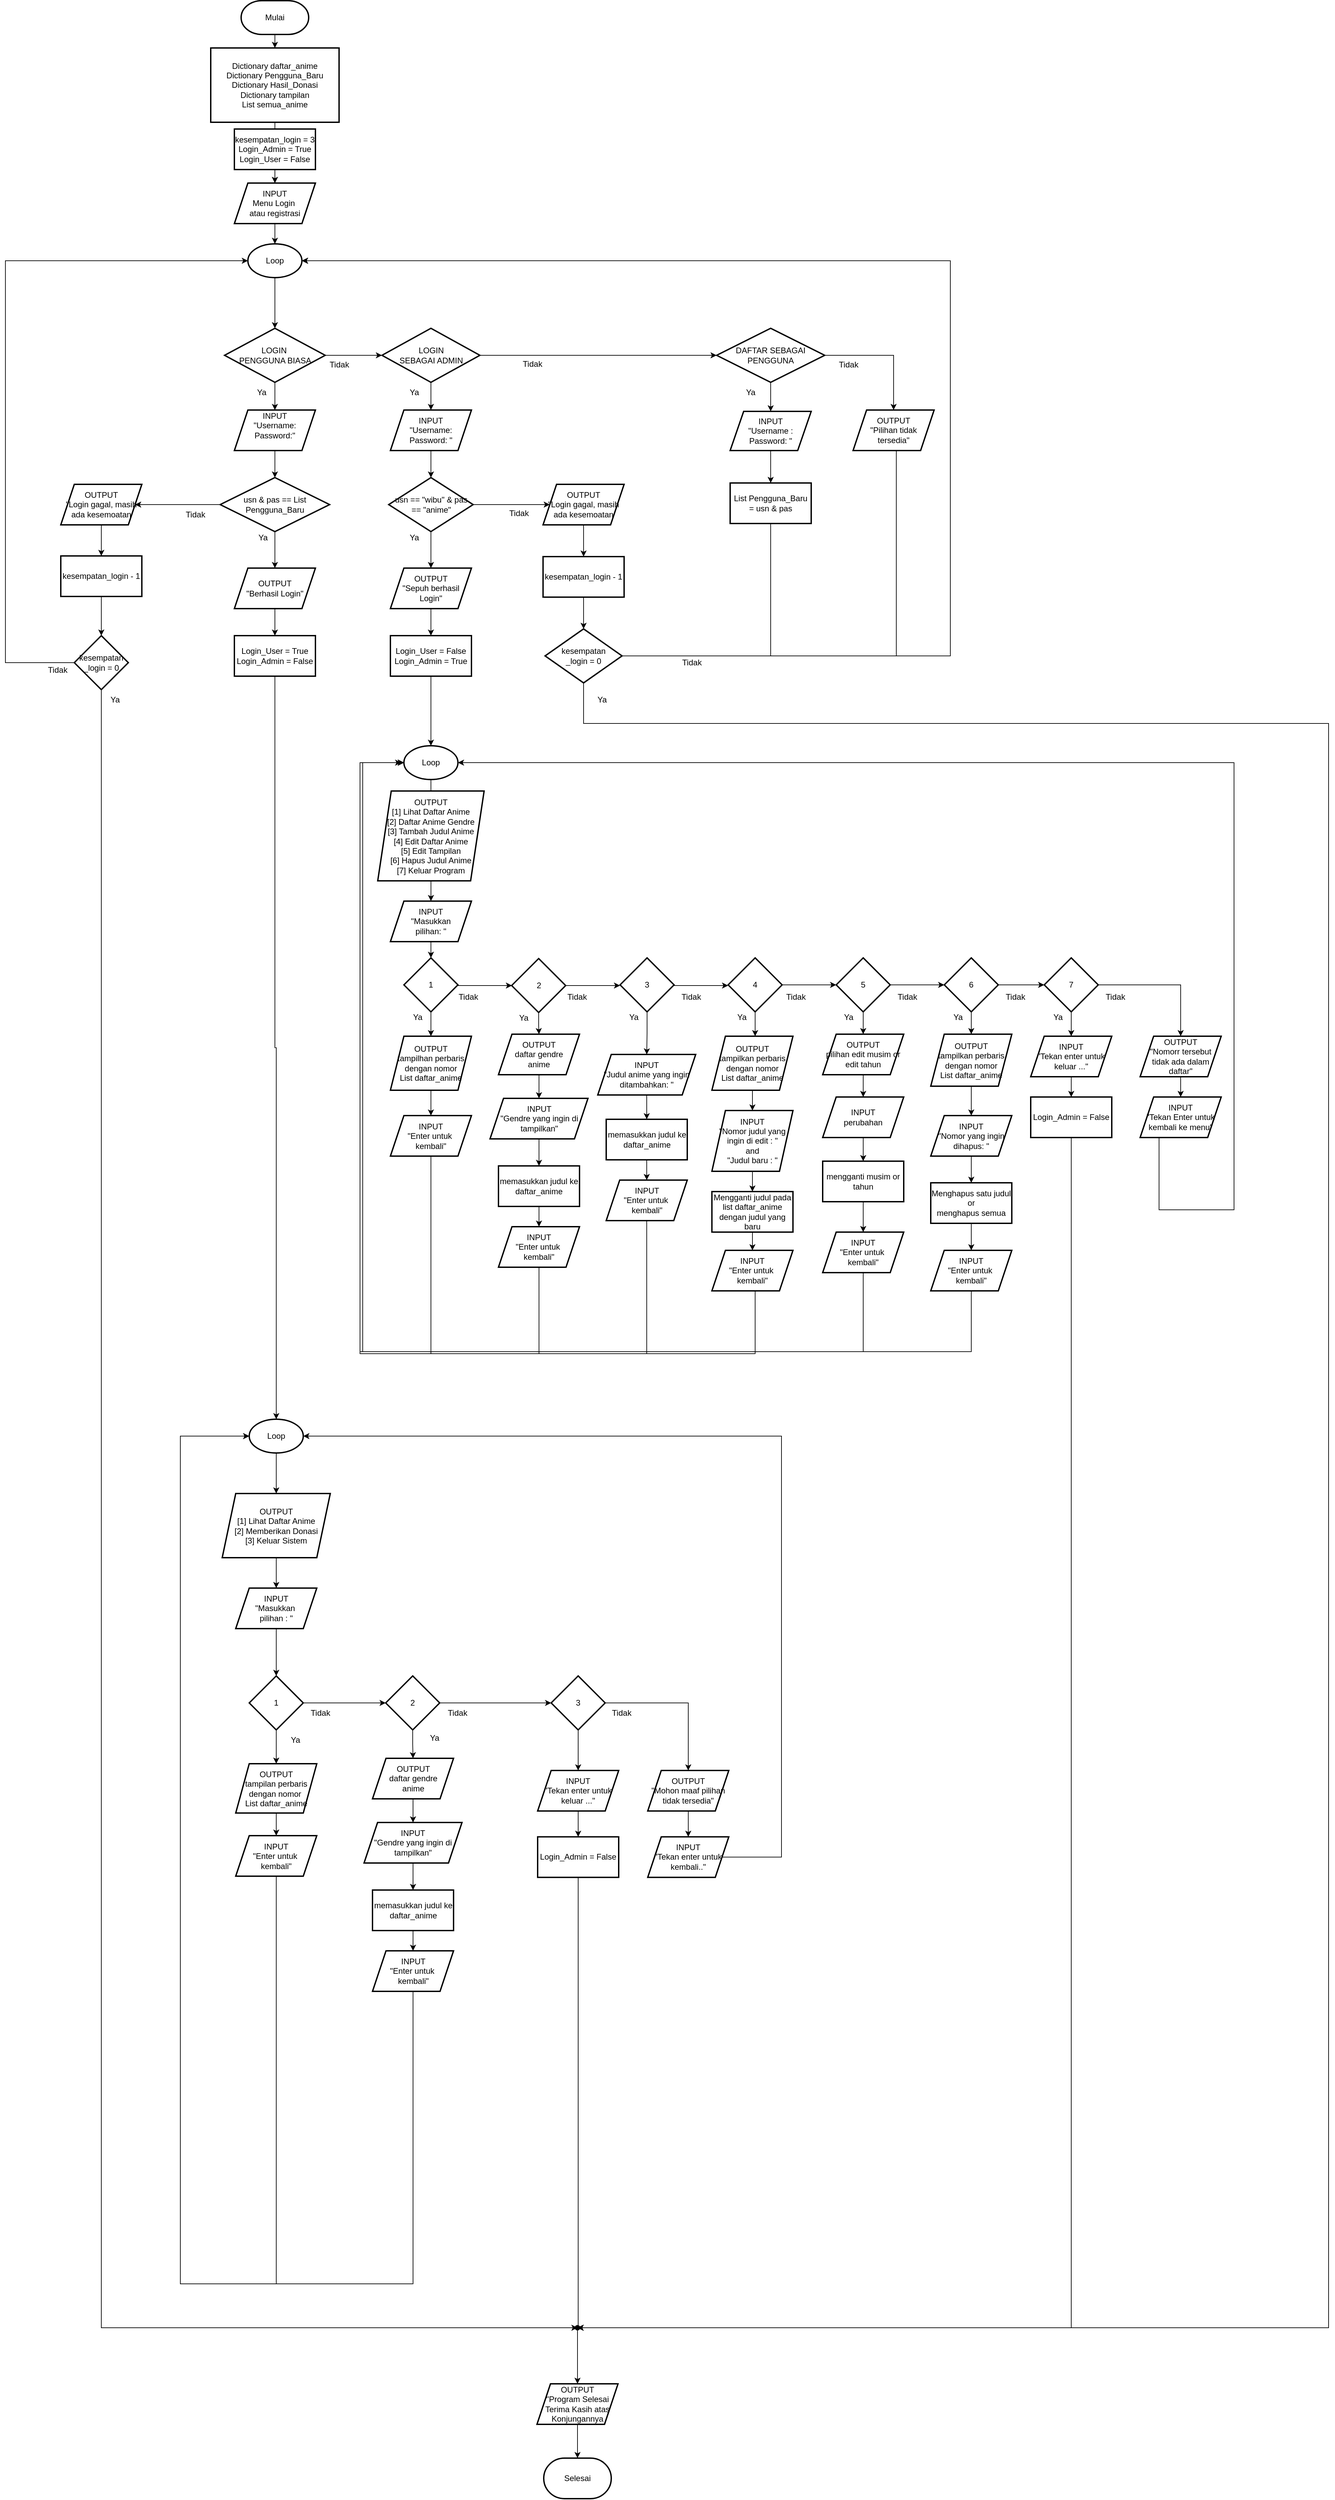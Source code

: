 <mxfile version="24.7.8">
  <diagram id="C5RBs43oDa-KdzZeNtuy" name="Page-1">
    <mxGraphModel dx="4865" dy="3545" grid="1" gridSize="10" guides="1" tooltips="1" connect="1" arrows="1" fold="1" page="1" pageScale="1" pageWidth="1200" pageHeight="1600" math="0" shadow="0">
      <root>
        <mxCell id="WIyWlLk6GJQsqaUBKTNV-0" />
        <mxCell id="WIyWlLk6GJQsqaUBKTNV-1" parent="WIyWlLk6GJQsqaUBKTNV-0" />
        <mxCell id="Xj1h0bQX0JDEbVrh4ZLZ-2" value="" style="edgeStyle=orthogonalEdgeStyle;rounded=0;orthogonalLoop=1;jettySize=auto;html=1;" parent="WIyWlLk6GJQsqaUBKTNV-1" source="Xj1h0bQX0JDEbVrh4ZLZ-0" target="Xj1h0bQX0JDEbVrh4ZLZ-1" edge="1">
          <mxGeometry relative="1" as="geometry" />
        </mxCell>
        <mxCell id="Xj1h0bQX0JDEbVrh4ZLZ-0" value="Mulai" style="strokeWidth=2;html=1;shape=mxgraph.flowchart.terminator;whiteSpace=wrap;" parent="WIyWlLk6GJQsqaUBKTNV-1" vertex="1">
          <mxGeometry x="90" y="20" width="100" height="50" as="geometry" />
        </mxCell>
        <mxCell id="Xj1h0bQX0JDEbVrh4ZLZ-6" value="" style="edgeStyle=orthogonalEdgeStyle;rounded=0;orthogonalLoop=1;jettySize=auto;html=1;" parent="WIyWlLk6GJQsqaUBKTNV-1" source="Xj1h0bQX0JDEbVrh4ZLZ-1" target="Xj1h0bQX0JDEbVrh4ZLZ-5" edge="1">
          <mxGeometry relative="1" as="geometry" />
        </mxCell>
        <mxCell id="t5_mK-_E75686Ty7qAfh-70" value="" style="edgeStyle=orthogonalEdgeStyle;rounded=0;orthogonalLoop=1;jettySize=auto;html=1;" parent="WIyWlLk6GJQsqaUBKTNV-1" source="Xj1h0bQX0JDEbVrh4ZLZ-1" target="Xj1h0bQX0JDEbVrh4ZLZ-5" edge="1">
          <mxGeometry relative="1" as="geometry" />
        </mxCell>
        <mxCell id="Xj1h0bQX0JDEbVrh4ZLZ-1" value="Dictionary daftar_anime&lt;div&gt;Dictionary Pengguna_Baru&lt;/div&gt;&lt;div&gt;Dictionary Hasil_Donasi&lt;/div&gt;&lt;div&gt;Dictionary tampilan&lt;/div&gt;&lt;div&gt;List semua_anime&lt;/div&gt;" style="whiteSpace=wrap;html=1;strokeWidth=2;" parent="WIyWlLk6GJQsqaUBKTNV-1" vertex="1">
          <mxGeometry x="45" y="90" width="190" height="110" as="geometry" />
        </mxCell>
        <mxCell id="t5_mK-_E75686Ty7qAfh-14" value="" style="edgeStyle=orthogonalEdgeStyle;rounded=0;orthogonalLoop=1;jettySize=auto;html=1;" parent="WIyWlLk6GJQsqaUBKTNV-1" source="Xj1h0bQX0JDEbVrh4ZLZ-5" target="t5_mK-_E75686Ty7qAfh-13" edge="1">
          <mxGeometry relative="1" as="geometry" />
        </mxCell>
        <mxCell id="Xj1h0bQX0JDEbVrh4ZLZ-5" value="INPUT&lt;div&gt;Menu Login&amp;nbsp;&lt;/div&gt;&lt;div&gt;atau registrasi&lt;/div&gt;" style="shape=parallelogram;perimeter=parallelogramPerimeter;whiteSpace=wrap;html=1;fixedSize=1;strokeWidth=2;" parent="WIyWlLk6GJQsqaUBKTNV-1" vertex="1">
          <mxGeometry x="80" y="290" width="120" height="60" as="geometry" />
        </mxCell>
        <mxCell id="t5_mK-_E75686Ty7qAfh-79" value="" style="edgeStyle=orthogonalEdgeStyle;rounded=0;orthogonalLoop=1;jettySize=auto;html=1;entryX=0.5;entryY=0;entryDx=0;entryDy=0;" parent="WIyWlLk6GJQsqaUBKTNV-1" source="Xj1h0bQX0JDEbVrh4ZLZ-11" target="Xj1h0bQX0JDEbVrh4ZLZ-21" edge="1">
          <mxGeometry relative="1" as="geometry">
            <mxPoint x="1114" y="545.0" as="targetPoint" />
          </mxGeometry>
        </mxCell>
        <mxCell id="t5_mK-_E75686Ty7qAfh-96" value="" style="edgeStyle=orthogonalEdgeStyle;rounded=0;orthogonalLoop=1;jettySize=auto;html=1;" parent="WIyWlLk6GJQsqaUBKTNV-1" source="Xj1h0bQX0JDEbVrh4ZLZ-11" target="t5_mK-_E75686Ty7qAfh-47" edge="1">
          <mxGeometry relative="1" as="geometry" />
        </mxCell>
        <mxCell id="Xj1h0bQX0JDEbVrh4ZLZ-11" value="DAFTAR SEBAGAI PENGGUNA" style="rhombus;whiteSpace=wrap;html=1;strokeWidth=2;" parent="WIyWlLk6GJQsqaUBKTNV-1" vertex="1">
          <mxGeometry x="794" y="505" width="160" height="80" as="geometry" />
        </mxCell>
        <mxCell id="Xj1h0bQX0JDEbVrh4ZLZ-20" value="" style="edgeStyle=orthogonalEdgeStyle;rounded=0;orthogonalLoop=1;jettySize=auto;html=1;" parent="WIyWlLk6GJQsqaUBKTNV-1" source="Xj1h0bQX0JDEbVrh4ZLZ-17" target="Xj1h0bQX0JDEbVrh4ZLZ-19" edge="1">
          <mxGeometry relative="1" as="geometry" />
        </mxCell>
        <mxCell id="t5_mK-_E75686Ty7qAfh-1" value="" style="edgeStyle=orthogonalEdgeStyle;rounded=0;orthogonalLoop=1;jettySize=auto;html=1;" parent="WIyWlLk6GJQsqaUBKTNV-1" source="Xj1h0bQX0JDEbVrh4ZLZ-17" target="t5_mK-_E75686Ty7qAfh-0" edge="1">
          <mxGeometry relative="1" as="geometry" />
        </mxCell>
        <mxCell id="Xj1h0bQX0JDEbVrh4ZLZ-17" value="LOGIN&amp;nbsp;&lt;div&gt;PENGGUNA BIASA&lt;/div&gt;" style="rhombus;whiteSpace=wrap;html=1;strokeWidth=2;" parent="WIyWlLk6GJQsqaUBKTNV-1" vertex="1">
          <mxGeometry x="65.5" y="505" width="149" height="80" as="geometry" />
        </mxCell>
        <mxCell id="t5_mK-_E75686Ty7qAfh-44" value="" style="edgeStyle=orthogonalEdgeStyle;rounded=0;orthogonalLoop=1;jettySize=auto;html=1;" parent="WIyWlLk6GJQsqaUBKTNV-1" source="Xj1h0bQX0JDEbVrh4ZLZ-19" target="t5_mK-_E75686Ty7qAfh-43" edge="1">
          <mxGeometry relative="1" as="geometry" />
        </mxCell>
        <mxCell id="t5_mK-_E75686Ty7qAfh-77" value="" style="edgeStyle=orthogonalEdgeStyle;rounded=0;orthogonalLoop=1;jettySize=auto;html=1;entryX=0;entryY=0.5;entryDx=0;entryDy=0;" parent="WIyWlLk6GJQsqaUBKTNV-1" source="Xj1h0bQX0JDEbVrh4ZLZ-19" target="Xj1h0bQX0JDEbVrh4ZLZ-11" edge="1">
          <mxGeometry relative="1" as="geometry">
            <mxPoint x="724" y="545" as="targetPoint" />
          </mxGeometry>
        </mxCell>
        <mxCell id="Xj1h0bQX0JDEbVrh4ZLZ-19" value="&lt;div&gt;LOGIN&lt;/div&gt;SEBAGAI ADMIN" style="rhombus;whiteSpace=wrap;html=1;strokeWidth=2;" parent="WIyWlLk6GJQsqaUBKTNV-1" vertex="1">
          <mxGeometry x="298.5" y="505" width="145" height="80" as="geometry" />
        </mxCell>
        <mxCell id="t5_mK-_E75686Ty7qAfh-88" value="" style="edgeStyle=orthogonalEdgeStyle;rounded=0;orthogonalLoop=1;jettySize=auto;html=1;entryX=1;entryY=0.5;entryDx=0;entryDy=0;" parent="WIyWlLk6GJQsqaUBKTNV-1" source="Xj1h0bQX0JDEbVrh4ZLZ-21" target="t5_mK-_E75686Ty7qAfh-13" edge="1">
          <mxGeometry relative="1" as="geometry">
            <mxPoint x="982" y="796" as="targetPoint" />
            <Array as="points">
              <mxPoint x="1060" y="990" />
              <mxPoint x="1140" y="990" />
              <mxPoint x="1140" y="405" />
            </Array>
          </mxGeometry>
        </mxCell>
        <mxCell id="Xj1h0bQX0JDEbVrh4ZLZ-21" value="OUTPUT&lt;div&gt;&quot;Pilihan tidak tersedia&quot;&lt;/div&gt;" style="shape=parallelogram;perimeter=parallelogramPerimeter;whiteSpace=wrap;html=1;fixedSize=1;strokeWidth=2;" parent="WIyWlLk6GJQsqaUBKTNV-1" vertex="1">
          <mxGeometry x="996" y="626" width="120" height="60" as="geometry" />
        </mxCell>
        <mxCell id="t5_mK-_E75686Ty7qAfh-3" value="" style="edgeStyle=orthogonalEdgeStyle;rounded=0;orthogonalLoop=1;jettySize=auto;html=1;" parent="WIyWlLk6GJQsqaUBKTNV-1" source="t5_mK-_E75686Ty7qAfh-0" target="t5_mK-_E75686Ty7qAfh-2" edge="1">
          <mxGeometry relative="1" as="geometry" />
        </mxCell>
        <mxCell id="t5_mK-_E75686Ty7qAfh-0" value="INPUT&lt;div&gt;&quot;Username:&lt;/div&gt;&lt;div&gt;Password:&quot;&lt;/div&gt;&lt;div&gt;&lt;br&gt;&lt;/div&gt;" style="shape=parallelogram;perimeter=parallelogramPerimeter;whiteSpace=wrap;html=1;fixedSize=1;strokeWidth=2;" parent="WIyWlLk6GJQsqaUBKTNV-1" vertex="1">
          <mxGeometry x="80" y="626" width="120" height="60" as="geometry" />
        </mxCell>
        <mxCell id="t5_mK-_E75686Ty7qAfh-28" value="" style="edgeStyle=orthogonalEdgeStyle;rounded=0;orthogonalLoop=1;jettySize=auto;html=1;" parent="WIyWlLk6GJQsqaUBKTNV-1" source="t5_mK-_E75686Ty7qAfh-2" target="t5_mK-_E75686Ty7qAfh-4" edge="1">
          <mxGeometry relative="1" as="geometry" />
        </mxCell>
        <mxCell id="t5_mK-_E75686Ty7qAfh-41" value="" style="edgeStyle=orthogonalEdgeStyle;rounded=0;orthogonalLoop=1;jettySize=auto;html=1;" parent="WIyWlLk6GJQsqaUBKTNV-1" source="t5_mK-_E75686Ty7qAfh-2" target="t5_mK-_E75686Ty7qAfh-40" edge="1">
          <mxGeometry relative="1" as="geometry" />
        </mxCell>
        <mxCell id="t5_mK-_E75686Ty7qAfh-2" value="usn &amp;amp; pas&amp;nbsp;&lt;span style=&quot;background-color: initial;&quot;&gt;== List Pengguna_Baru&lt;/span&gt;" style="rhombus;whiteSpace=wrap;html=1;strokeWidth=2;" parent="WIyWlLk6GJQsqaUBKTNV-1" vertex="1">
          <mxGeometry x="59" y="726" width="162" height="80" as="geometry" />
        </mxCell>
        <mxCell id="t5_mK-_E75686Ty7qAfh-23" value="" style="edgeStyle=orthogonalEdgeStyle;rounded=0;orthogonalLoop=1;jettySize=auto;html=1;" parent="WIyWlLk6GJQsqaUBKTNV-1" source="t5_mK-_E75686Ty7qAfh-4" target="t5_mK-_E75686Ty7qAfh-22" edge="1">
          <mxGeometry relative="1" as="geometry" />
        </mxCell>
        <mxCell id="t5_mK-_E75686Ty7qAfh-4" value="OUTPUT&lt;div&gt;&quot;Login gagal, masih ada kesemoatan&lt;/div&gt;" style="shape=parallelogram;perimeter=parallelogramPerimeter;whiteSpace=wrap;html=1;fixedSize=1;strokeWidth=2;" parent="WIyWlLk6GJQsqaUBKTNV-1" vertex="1">
          <mxGeometry x="-177" y="736" width="120" height="60" as="geometry" />
        </mxCell>
        <mxCell id="t5_mK-_E75686Ty7qAfh-75" value="" style="edgeStyle=orthogonalEdgeStyle;rounded=0;orthogonalLoop=1;jettySize=auto;html=1;" parent="WIyWlLk6GJQsqaUBKTNV-1" source="t5_mK-_E75686Ty7qAfh-13" target="Xj1h0bQX0JDEbVrh4ZLZ-17" edge="1">
          <mxGeometry relative="1" as="geometry">
            <mxPoint x="140" y="545" as="targetPoint" />
          </mxGeometry>
        </mxCell>
        <mxCell id="t5_mK-_E75686Ty7qAfh-13" value="Loop" style="ellipse;whiteSpace=wrap;html=1;strokeWidth=2;" parent="WIyWlLk6GJQsqaUBKTNV-1" vertex="1">
          <mxGeometry x="100" y="380" width="80" height="50" as="geometry" />
        </mxCell>
        <mxCell id="t5_mK-_E75686Ty7qAfh-25" value="" style="edgeStyle=orthogonalEdgeStyle;rounded=0;orthogonalLoop=1;jettySize=auto;html=1;" parent="WIyWlLk6GJQsqaUBKTNV-1" source="t5_mK-_E75686Ty7qAfh-22" target="t5_mK-_E75686Ty7qAfh-24" edge="1">
          <mxGeometry relative="1" as="geometry" />
        </mxCell>
        <mxCell id="t5_mK-_E75686Ty7qAfh-22" value="kesempatan_login - 1" style="whiteSpace=wrap;html=1;strokeWidth=2;" parent="WIyWlLk6GJQsqaUBKTNV-1" vertex="1">
          <mxGeometry x="-177" y="842" width="120" height="60" as="geometry" />
        </mxCell>
        <mxCell id="t5_mK-_E75686Ty7qAfh-66" value="" style="edgeStyle=orthogonalEdgeStyle;rounded=0;orthogonalLoop=1;jettySize=auto;html=1;entryX=0;entryY=0.5;entryDx=0;entryDy=0;" parent="WIyWlLk6GJQsqaUBKTNV-1" source="t5_mK-_E75686Ty7qAfh-24" target="t5_mK-_E75686Ty7qAfh-13" edge="1">
          <mxGeometry relative="1" as="geometry">
            <mxPoint x="-222" y="1061" as="targetPoint" />
            <Array as="points">
              <mxPoint x="-259" y="1000" />
              <mxPoint x="-259" y="405" />
            </Array>
          </mxGeometry>
        </mxCell>
        <mxCell id="t5_mK-_E75686Ty7qAfh-24" value="kesempatan&lt;div&gt;_login = 0&lt;/div&gt;" style="rhombus;whiteSpace=wrap;html=1;strokeWidth=2;" parent="WIyWlLk6GJQsqaUBKTNV-1" vertex="1">
          <mxGeometry x="-157" y="960" width="80" height="80" as="geometry" />
        </mxCell>
        <mxCell id="t5_mK-_E75686Ty7qAfh-36" value="Ya" style="text;html=1;align=center;verticalAlign=middle;resizable=0;points=[];autosize=1;strokeColor=none;fillColor=none;" parent="WIyWlLk6GJQsqaUBKTNV-1" vertex="1">
          <mxGeometry x="100" y="585" width="40" height="30" as="geometry" />
        </mxCell>
        <mxCell id="t5_mK-_E75686Ty7qAfh-37" value="Tidak" style="text;html=1;align=center;verticalAlign=middle;resizable=0;points=[];autosize=1;strokeColor=none;fillColor=none;" parent="WIyWlLk6GJQsqaUBKTNV-1" vertex="1">
          <mxGeometry x="210" y="544" width="50" height="30" as="geometry" />
        </mxCell>
        <mxCell id="t5_mK-_E75686Ty7qAfh-39" value="Tidak" style="text;html=1;align=center;verticalAlign=middle;resizable=0;points=[];autosize=1;strokeColor=none;fillColor=none;" parent="WIyWlLk6GJQsqaUBKTNV-1" vertex="1">
          <mxGeometry x="-3" y="766" width="50" height="30" as="geometry" />
        </mxCell>
        <mxCell id="t5_mK-_E75686Ty7qAfh-73" value="" style="edgeStyle=orthogonalEdgeStyle;rounded=0;orthogonalLoop=1;jettySize=auto;html=1;" parent="WIyWlLk6GJQsqaUBKTNV-1" source="t5_mK-_E75686Ty7qAfh-40" target="t5_mK-_E75686Ty7qAfh-72" edge="1">
          <mxGeometry relative="1" as="geometry" />
        </mxCell>
        <mxCell id="t5_mK-_E75686Ty7qAfh-40" value="OUTPUT&lt;div&gt;&quot;Berhasil Login&quot;&lt;/div&gt;" style="shape=parallelogram;perimeter=parallelogramPerimeter;whiteSpace=wrap;html=1;fixedSize=1;strokeWidth=2;" parent="WIyWlLk6GJQsqaUBKTNV-1" vertex="1">
          <mxGeometry x="80" y="860" width="120" height="60" as="geometry" />
        </mxCell>
        <mxCell id="t5_mK-_E75686Ty7qAfh-42" value="Ya" style="text;html=1;align=center;verticalAlign=middle;resizable=0;points=[];autosize=1;strokeColor=none;fillColor=none;" parent="WIyWlLk6GJQsqaUBKTNV-1" vertex="1">
          <mxGeometry x="102" y="800" width="40" height="30" as="geometry" />
        </mxCell>
        <mxCell id="t5_mK-_E75686Ty7qAfh-46" value="" style="edgeStyle=orthogonalEdgeStyle;rounded=0;orthogonalLoop=1;jettySize=auto;html=1;" parent="WIyWlLk6GJQsqaUBKTNV-1" source="t5_mK-_E75686Ty7qAfh-43" target="t5_mK-_E75686Ty7qAfh-45" edge="1">
          <mxGeometry relative="1" as="geometry" />
        </mxCell>
        <mxCell id="t5_mK-_E75686Ty7qAfh-43" value="INPUT&lt;div&gt;&quot;Username:&lt;/div&gt;&lt;div&gt;Password: &quot;&lt;/div&gt;" style="shape=parallelogram;perimeter=parallelogramPerimeter;whiteSpace=wrap;html=1;fixedSize=1;strokeWidth=2;" parent="WIyWlLk6GJQsqaUBKTNV-1" vertex="1">
          <mxGeometry x="311" y="626" width="120" height="60" as="geometry" />
        </mxCell>
        <mxCell id="t5_mK-_E75686Ty7qAfh-56" value="" style="edgeStyle=orthogonalEdgeStyle;rounded=0;orthogonalLoop=1;jettySize=auto;html=1;" parent="WIyWlLk6GJQsqaUBKTNV-1" source="t5_mK-_E75686Ty7qAfh-45" target="t5_mK-_E75686Ty7qAfh-55" edge="1">
          <mxGeometry relative="1" as="geometry" />
        </mxCell>
        <mxCell id="t5_mK-_E75686Ty7qAfh-62" value="" style="edgeStyle=orthogonalEdgeStyle;rounded=0;orthogonalLoop=1;jettySize=auto;html=1;" parent="WIyWlLk6GJQsqaUBKTNV-1" source="t5_mK-_E75686Ty7qAfh-45" target="t5_mK-_E75686Ty7qAfh-58" edge="1">
          <mxGeometry relative="1" as="geometry" />
        </mxCell>
        <mxCell id="t5_mK-_E75686Ty7qAfh-45" value="usn == &quot;wibu&quot; &amp;amp; pas == &quot;anime&quot;" style="rhombus;whiteSpace=wrap;html=1;strokeWidth=2;" parent="WIyWlLk6GJQsqaUBKTNV-1" vertex="1">
          <mxGeometry x="308.5" y="726" width="125" height="80" as="geometry" />
        </mxCell>
        <mxCell id="t5_mK-_E75686Ty7qAfh-97" value="" style="edgeStyle=orthogonalEdgeStyle;rounded=0;orthogonalLoop=1;jettySize=auto;html=1;" parent="WIyWlLk6GJQsqaUBKTNV-1" source="t5_mK-_E75686Ty7qAfh-47" target="t5_mK-_E75686Ty7qAfh-49" edge="1">
          <mxGeometry relative="1" as="geometry" />
        </mxCell>
        <mxCell id="t5_mK-_E75686Ty7qAfh-47" value="INPUT&lt;div&gt;&quot;Username :&lt;/div&gt;&lt;div&gt;Password: &quot;&lt;/div&gt;" style="shape=parallelogram;perimeter=parallelogramPerimeter;whiteSpace=wrap;html=1;fixedSize=1;strokeWidth=2;" parent="WIyWlLk6GJQsqaUBKTNV-1" vertex="1">
          <mxGeometry x="814" y="628" width="120" height="58" as="geometry" />
        </mxCell>
        <mxCell id="t5_mK-_E75686Ty7qAfh-86" value="" style="edgeStyle=orthogonalEdgeStyle;rounded=0;orthogonalLoop=1;jettySize=auto;html=1;entryX=1;entryY=0.5;entryDx=0;entryDy=0;" parent="WIyWlLk6GJQsqaUBKTNV-1" source="t5_mK-_E75686Ty7qAfh-49" target="t5_mK-_E75686Ty7qAfh-13" edge="1">
          <mxGeometry relative="1" as="geometry">
            <mxPoint x="800" y="904" as="targetPoint" />
            <Array as="points">
              <mxPoint x="874" y="990" />
              <mxPoint x="1140" y="990" />
              <mxPoint x="1140" y="405" />
            </Array>
          </mxGeometry>
        </mxCell>
        <mxCell id="t5_mK-_E75686Ty7qAfh-49" value="List Pengguna_Baru = usn &amp;amp; pas" style="whiteSpace=wrap;html=1;strokeWidth=2;" parent="WIyWlLk6GJQsqaUBKTNV-1" vertex="1">
          <mxGeometry x="814" y="734" width="120" height="60" as="geometry" />
        </mxCell>
        <mxCell id="t5_mK-_E75686Ty7qAfh-90" value="" style="edgeStyle=orthogonalEdgeStyle;rounded=0;orthogonalLoop=1;jettySize=auto;html=1;" parent="WIyWlLk6GJQsqaUBKTNV-1" source="t5_mK-_E75686Ty7qAfh-55" target="t5_mK-_E75686Ty7qAfh-89" edge="1">
          <mxGeometry relative="1" as="geometry" />
        </mxCell>
        <mxCell id="t5_mK-_E75686Ty7qAfh-55" value="OUTPUT&lt;div&gt;&quot;Sepuh berhasil Login&quot;&lt;/div&gt;" style="shape=parallelogram;perimeter=parallelogramPerimeter;whiteSpace=wrap;html=1;fixedSize=1;strokeWidth=2;" parent="WIyWlLk6GJQsqaUBKTNV-1" vertex="1">
          <mxGeometry x="311" y="860" width="120" height="60" as="geometry" />
        </mxCell>
        <mxCell id="t5_mK-_E75686Ty7qAfh-57" value="" style="edgeStyle=orthogonalEdgeStyle;rounded=0;orthogonalLoop=1;jettySize=auto;html=1;" parent="WIyWlLk6GJQsqaUBKTNV-1" source="t5_mK-_E75686Ty7qAfh-58" target="t5_mK-_E75686Ty7qAfh-60" edge="1">
          <mxGeometry relative="1" as="geometry" />
        </mxCell>
        <mxCell id="t5_mK-_E75686Ty7qAfh-58" value="OUTPUT&lt;div&gt;&quot;Login gagal, masih ada kesemoatan&lt;/div&gt;" style="shape=parallelogram;perimeter=parallelogramPerimeter;whiteSpace=wrap;html=1;fixedSize=1;strokeWidth=2;" parent="WIyWlLk6GJQsqaUBKTNV-1" vertex="1">
          <mxGeometry x="537" y="736" width="120" height="60" as="geometry" />
        </mxCell>
        <mxCell id="t5_mK-_E75686Ty7qAfh-59" value="" style="edgeStyle=orthogonalEdgeStyle;rounded=0;orthogonalLoop=1;jettySize=auto;html=1;" parent="WIyWlLk6GJQsqaUBKTNV-1" source="t5_mK-_E75686Ty7qAfh-60" target="t5_mK-_E75686Ty7qAfh-61" edge="1">
          <mxGeometry relative="1" as="geometry" />
        </mxCell>
        <mxCell id="t5_mK-_E75686Ty7qAfh-60" value="kesempatan_login - 1" style="whiteSpace=wrap;html=1;strokeWidth=2;" parent="WIyWlLk6GJQsqaUBKTNV-1" vertex="1">
          <mxGeometry x="537" y="843" width="120" height="60" as="geometry" />
        </mxCell>
        <mxCell id="t5_mK-_E75686Ty7qAfh-84" value="" style="edgeStyle=orthogonalEdgeStyle;rounded=0;orthogonalLoop=1;jettySize=auto;html=1;entryX=1;entryY=0.5;entryDx=0;entryDy=0;" parent="WIyWlLk6GJQsqaUBKTNV-1" source="t5_mK-_E75686Ty7qAfh-61" target="t5_mK-_E75686Ty7qAfh-13" edge="1">
          <mxGeometry relative="1" as="geometry">
            <mxPoint x="766" y="990" as="targetPoint" />
            <Array as="points">
              <mxPoint x="1140" y="990" />
              <mxPoint x="1140" y="405" />
            </Array>
          </mxGeometry>
        </mxCell>
        <mxCell id="t5_mK-_E75686Ty7qAfh-61" value="kesempatan&lt;div&gt;_login = 0&lt;/div&gt;" style="rhombus;whiteSpace=wrap;html=1;strokeWidth=2;" parent="WIyWlLk6GJQsqaUBKTNV-1" vertex="1">
          <mxGeometry x="540" y="950" width="114" height="80" as="geometry" />
        </mxCell>
        <mxCell id="t5_mK-_E75686Ty7qAfh-69" value="Tidak" style="text;html=1;align=center;verticalAlign=middle;resizable=0;points=[];autosize=1;strokeColor=none;fillColor=none;" parent="WIyWlLk6GJQsqaUBKTNV-1" vertex="1">
          <mxGeometry x="476" y="764" width="50" height="30" as="geometry" />
        </mxCell>
        <mxCell id="t5_mK-_E75686Ty7qAfh-71" value="&lt;div&gt;kesempatan_login = 3&lt;/div&gt;&lt;div&gt;Login_Admin = True&lt;/div&gt;&lt;div&gt;Login_User = False&lt;/div&gt;" style="whiteSpace=wrap;html=1;strokeWidth=2;" parent="WIyWlLk6GJQsqaUBKTNV-1" vertex="1">
          <mxGeometry x="80" y="210" width="120" height="60" as="geometry" />
        </mxCell>
        <mxCell id="SHZc9dsN77lRo_1vOvro-10" style="edgeStyle=orthogonalEdgeStyle;rounded=0;orthogonalLoop=1;jettySize=auto;html=1;entryX=0.5;entryY=0;entryDx=0;entryDy=0;" parent="WIyWlLk6GJQsqaUBKTNV-1" source="t5_mK-_E75686Ty7qAfh-72" target="GAWsUltt_n-pXjr-Y7DK-2" edge="1">
          <mxGeometry relative="1" as="geometry" />
        </mxCell>
        <mxCell id="t5_mK-_E75686Ty7qAfh-72" value="Login_User = True&lt;div&gt;Login_Admin = False&lt;/div&gt;" style="whiteSpace=wrap;html=1;strokeWidth=2;" parent="WIyWlLk6GJQsqaUBKTNV-1" vertex="1">
          <mxGeometry x="80" y="960" width="120" height="60" as="geometry" />
        </mxCell>
        <mxCell id="t5_mK-_E75686Ty7qAfh-101" value="" style="edgeStyle=orthogonalEdgeStyle;rounded=0;orthogonalLoop=1;jettySize=auto;html=1;exitX=0.5;exitY=1;exitDx=0;exitDy=0;" parent="WIyWlLk6GJQsqaUBKTNV-1" source="t5_mK-_E75686Ty7qAfh-89" target="t5_mK-_E75686Ty7qAfh-100" edge="1">
          <mxGeometry relative="1" as="geometry">
            <mxPoint x="499" y="1030" as="sourcePoint" />
          </mxGeometry>
        </mxCell>
        <mxCell id="t5_mK-_E75686Ty7qAfh-89" value="Login_User = False&lt;div&gt;Login_Admin = True&lt;/div&gt;" style="whiteSpace=wrap;html=1;strokeWidth=2;" parent="WIyWlLk6GJQsqaUBKTNV-1" vertex="1">
          <mxGeometry x="311" y="960" width="120" height="60" as="geometry" />
        </mxCell>
        <mxCell id="t5_mK-_E75686Ty7qAfh-91" value="Ya" style="text;html=1;align=center;verticalAlign=middle;resizable=0;points=[];autosize=1;strokeColor=none;fillColor=none;" parent="WIyWlLk6GJQsqaUBKTNV-1" vertex="1">
          <mxGeometry x="326" y="800" width="40" height="30" as="geometry" />
        </mxCell>
        <mxCell id="t5_mK-_E75686Ty7qAfh-92" value="Tidak" style="text;html=1;align=center;verticalAlign=middle;resizable=0;points=[];autosize=1;strokeColor=none;fillColor=none;" parent="WIyWlLk6GJQsqaUBKTNV-1" vertex="1">
          <mxGeometry x="496" y="543" width="50" height="30" as="geometry" />
        </mxCell>
        <mxCell id="t5_mK-_E75686Ty7qAfh-93" value="Ya" style="text;html=1;align=center;verticalAlign=middle;resizable=0;points=[];autosize=1;strokeColor=none;fillColor=none;" parent="WIyWlLk6GJQsqaUBKTNV-1" vertex="1">
          <mxGeometry x="326" y="585" width="40" height="30" as="geometry" />
        </mxCell>
        <mxCell id="t5_mK-_E75686Ty7qAfh-94" value="Tidak" style="text;html=1;align=center;verticalAlign=middle;resizable=0;points=[];autosize=1;strokeColor=none;fillColor=none;" parent="WIyWlLk6GJQsqaUBKTNV-1" vertex="1">
          <mxGeometry x="964" y="544" width="50" height="30" as="geometry" />
        </mxCell>
        <mxCell id="t5_mK-_E75686Ty7qAfh-95" value="Ya" style="text;html=1;align=center;verticalAlign=middle;resizable=0;points=[];autosize=1;strokeColor=none;fillColor=none;" parent="WIyWlLk6GJQsqaUBKTNV-1" vertex="1">
          <mxGeometry x="824" y="585" width="40" height="30" as="geometry" />
        </mxCell>
        <mxCell id="t5_mK-_E75686Ty7qAfh-119" value="" style="edgeStyle=orthogonalEdgeStyle;rounded=0;orthogonalLoop=1;jettySize=auto;html=1;" parent="WIyWlLk6GJQsqaUBKTNV-1" source="t5_mK-_E75686Ty7qAfh-100" target="t5_mK-_E75686Ty7qAfh-118" edge="1">
          <mxGeometry relative="1" as="geometry" />
        </mxCell>
        <mxCell id="t5_mK-_E75686Ty7qAfh-100" value="Loop" style="ellipse;whiteSpace=wrap;html=1;strokeWidth=2;" parent="WIyWlLk6GJQsqaUBKTNV-1" vertex="1">
          <mxGeometry x="331" y="1123" width="80" height="50" as="geometry" />
        </mxCell>
        <mxCell id="t5_mK-_E75686Ty7qAfh-111" value="" style="edgeStyle=orthogonalEdgeStyle;rounded=0;orthogonalLoop=1;jettySize=auto;html=1;" parent="WIyWlLk6GJQsqaUBKTNV-1" edge="1">
          <mxGeometry relative="1" as="geometry">
            <mxPoint x="411" y="1478" as="sourcePoint" />
            <mxPoint x="491" y="1478" as="targetPoint" />
          </mxGeometry>
        </mxCell>
        <mxCell id="t5_mK-_E75686Ty7qAfh-127" value="" style="edgeStyle=orthogonalEdgeStyle;rounded=0;orthogonalLoop=1;jettySize=auto;html=1;" parent="WIyWlLk6GJQsqaUBKTNV-1" source="t5_mK-_E75686Ty7qAfh-108" target="t5_mK-_E75686Ty7qAfh-126" edge="1">
          <mxGeometry relative="1" as="geometry" />
        </mxCell>
        <mxCell id="t5_mK-_E75686Ty7qAfh-108" value="1" style="rhombus;whiteSpace=wrap;html=1;strokeWidth=2;" parent="WIyWlLk6GJQsqaUBKTNV-1" vertex="1">
          <mxGeometry x="331" y="1437" width="80" height="80" as="geometry" />
        </mxCell>
        <mxCell id="t5_mK-_E75686Ty7qAfh-113" value="" style="edgeStyle=orthogonalEdgeStyle;rounded=0;orthogonalLoop=1;jettySize=auto;html=1;" parent="WIyWlLk6GJQsqaUBKTNV-1" edge="1">
          <mxGeometry relative="1" as="geometry">
            <mxPoint x="571" y="1478" as="sourcePoint" />
            <mxPoint x="651" y="1478" as="targetPoint" />
          </mxGeometry>
        </mxCell>
        <mxCell id="7D-AEB-zX7YCdFbV1wvT-50" value="" style="edgeStyle=orthogonalEdgeStyle;rounded=0;orthogonalLoop=1;jettySize=auto;html=1;" edge="1" parent="WIyWlLk6GJQsqaUBKTNV-1" source="t5_mK-_E75686Ty7qAfh-110" target="7D-AEB-zX7YCdFbV1wvT-49">
          <mxGeometry relative="1" as="geometry">
            <mxPoint x="530.519" y="1541" as="targetPoint" />
          </mxGeometry>
        </mxCell>
        <mxCell id="t5_mK-_E75686Ty7qAfh-110" value="2" style="rhombus;whiteSpace=wrap;html=1;strokeWidth=2;" parent="WIyWlLk6GJQsqaUBKTNV-1" vertex="1">
          <mxGeometry x="490.5" y="1438" width="80" height="80" as="geometry" />
        </mxCell>
        <mxCell id="t5_mK-_E75686Ty7qAfh-115" value="" style="edgeStyle=orthogonalEdgeStyle;rounded=0;orthogonalLoop=1;jettySize=auto;html=1;" parent="WIyWlLk6GJQsqaUBKTNV-1" edge="1">
          <mxGeometry relative="1" as="geometry">
            <mxPoint x="731" y="1478" as="sourcePoint" />
            <mxPoint x="811" y="1478" as="targetPoint" />
          </mxGeometry>
        </mxCell>
        <mxCell id="t5_mK-_E75686Ty7qAfh-143" value="" style="edgeStyle=orthogonalEdgeStyle;rounded=0;orthogonalLoop=1;jettySize=auto;html=1;" parent="WIyWlLk6GJQsqaUBKTNV-1" source="t5_mK-_E75686Ty7qAfh-112" target="7D-AEB-zX7YCdFbV1wvT-45" edge="1">
          <mxGeometry relative="1" as="geometry">
            <mxPoint x="691.059" y="1553" as="targetPoint" />
            <Array as="points" />
          </mxGeometry>
        </mxCell>
        <mxCell id="t5_mK-_E75686Ty7qAfh-112" value="3" style="rhombus;whiteSpace=wrap;html=1;strokeWidth=2;" parent="WIyWlLk6GJQsqaUBKTNV-1" vertex="1">
          <mxGeometry x="651" y="1437" width="80" height="80" as="geometry" />
        </mxCell>
        <mxCell id="t5_mK-_E75686Ty7qAfh-154" value="" style="edgeStyle=orthogonalEdgeStyle;rounded=0;orthogonalLoop=1;jettySize=auto;html=1;" parent="WIyWlLk6GJQsqaUBKTNV-1" source="t5_mK-_E75686Ty7qAfh-114" edge="1">
          <mxGeometry relative="1" as="geometry">
            <mxPoint x="851" y="1553" as="targetPoint" />
          </mxGeometry>
        </mxCell>
        <mxCell id="7D-AEB-zX7YCdFbV1wvT-1" value="" style="edgeStyle=orthogonalEdgeStyle;rounded=0;orthogonalLoop=1;jettySize=auto;html=1;" edge="1" parent="WIyWlLk6GJQsqaUBKTNV-1" source="t5_mK-_E75686Ty7qAfh-114" target="7D-AEB-zX7YCdFbV1wvT-0">
          <mxGeometry relative="1" as="geometry" />
        </mxCell>
        <mxCell id="t5_mK-_E75686Ty7qAfh-114" value="4" style="rhombus;whiteSpace=wrap;html=1;strokeWidth=2;" parent="WIyWlLk6GJQsqaUBKTNV-1" vertex="1">
          <mxGeometry x="811" y="1437" width="80" height="80" as="geometry" />
        </mxCell>
        <mxCell id="t5_mK-_E75686Ty7qAfh-156" value="" style="edgeStyle=orthogonalEdgeStyle;rounded=0;orthogonalLoop=1;jettySize=auto;html=1;" parent="WIyWlLk6GJQsqaUBKTNV-1" source="t5_mK-_E75686Ty7qAfh-116" target="t5_mK-_E75686Ty7qAfh-155" edge="1">
          <mxGeometry relative="1" as="geometry" />
        </mxCell>
        <mxCell id="t5_mK-_E75686Ty7qAfh-160" value="" style="edgeStyle=orthogonalEdgeStyle;rounded=0;orthogonalLoop=1;jettySize=auto;html=1;" parent="WIyWlLk6GJQsqaUBKTNV-1" source="t5_mK-_E75686Ty7qAfh-116" target="t5_mK-_E75686Ty7qAfh-159" edge="1">
          <mxGeometry relative="1" as="geometry" />
        </mxCell>
        <mxCell id="t5_mK-_E75686Ty7qAfh-116" value="7" style="rhombus;whiteSpace=wrap;html=1;strokeWidth=2;" parent="WIyWlLk6GJQsqaUBKTNV-1" vertex="1">
          <mxGeometry x="1279" y="1437" width="80" height="80" as="geometry" />
        </mxCell>
        <mxCell id="t5_mK-_E75686Ty7qAfh-122" value="" style="edgeStyle=orthogonalEdgeStyle;rounded=0;orthogonalLoop=1;jettySize=auto;html=1;" parent="WIyWlLk6GJQsqaUBKTNV-1" source="t5_mK-_E75686Ty7qAfh-118" target="t5_mK-_E75686Ty7qAfh-121" edge="1">
          <mxGeometry relative="1" as="geometry" />
        </mxCell>
        <mxCell id="t5_mK-_E75686Ty7qAfh-118" value="OUTPUT&lt;div&gt;[1] Lihat Daftar Anime&lt;/div&gt;&lt;div&gt;[2] Daftar Anime Gendre&lt;/div&gt;&lt;div&gt;[3] Tambah Judul Anime&lt;/div&gt;&lt;div&gt;[4] Edit Daftar Anime&lt;/div&gt;&lt;div&gt;[5] Edit Tampilan&lt;/div&gt;&lt;div&gt;[6] Hapus Judul Anime&lt;/div&gt;&lt;div&gt;[7] Keluar Program&lt;/div&gt;" style="shape=parallelogram;perimeter=parallelogramPerimeter;whiteSpace=wrap;html=1;fixedSize=1;strokeWidth=2;" parent="WIyWlLk6GJQsqaUBKTNV-1" vertex="1">
          <mxGeometry x="292.25" y="1190" width="157.5" height="133" as="geometry" />
        </mxCell>
        <mxCell id="t5_mK-_E75686Ty7qAfh-123" value="" style="edgeStyle=orthogonalEdgeStyle;rounded=0;orthogonalLoop=1;jettySize=auto;html=1;" parent="WIyWlLk6GJQsqaUBKTNV-1" source="t5_mK-_E75686Ty7qAfh-121" target="t5_mK-_E75686Ty7qAfh-108" edge="1">
          <mxGeometry relative="1" as="geometry" />
        </mxCell>
        <mxCell id="t5_mK-_E75686Ty7qAfh-121" value="INPUT&lt;div&gt;&quot;Masukkan&lt;/div&gt;&lt;div&gt;pilihan: &quot;&lt;/div&gt;" style="shape=parallelogram;perimeter=parallelogramPerimeter;whiteSpace=wrap;html=1;fixedSize=1;strokeWidth=2;" parent="WIyWlLk6GJQsqaUBKTNV-1" vertex="1">
          <mxGeometry x="311" y="1353" width="120" height="60" as="geometry" />
        </mxCell>
        <mxCell id="t5_mK-_E75686Ty7qAfh-171" style="edgeStyle=orthogonalEdgeStyle;rounded=0;orthogonalLoop=1;jettySize=auto;html=1;entryX=0;entryY=0.5;entryDx=0;entryDy=0;exitX=0.466;exitY=1.016;exitDx=0;exitDy=0;exitPerimeter=0;" parent="WIyWlLk6GJQsqaUBKTNV-1" source="t5_mK-_E75686Ty7qAfh-211" target="t5_mK-_E75686Ty7qAfh-100" edge="1">
          <mxGeometry relative="1" as="geometry">
            <mxPoint x="371" y="1733" as="sourcePoint" />
            <Array as="points">
              <mxPoint x="367" y="1714" />
              <mxPoint x="371" y="1714" />
              <mxPoint x="371" y="2023" />
              <mxPoint x="266" y="2023" />
              <mxPoint x="266" y="1148" />
            </Array>
          </mxGeometry>
        </mxCell>
        <mxCell id="t5_mK-_E75686Ty7qAfh-212" value="" style="edgeStyle=orthogonalEdgeStyle;rounded=0;orthogonalLoop=1;jettySize=auto;html=1;" parent="WIyWlLk6GJQsqaUBKTNV-1" source="t5_mK-_E75686Ty7qAfh-126" target="t5_mK-_E75686Ty7qAfh-211" edge="1">
          <mxGeometry relative="1" as="geometry" />
        </mxCell>
        <mxCell id="t5_mK-_E75686Ty7qAfh-126" value="OUTPUT&lt;div&gt;tampilhan perbaris dengan nomor&lt;br&gt;&lt;div&gt;List daftar_anime&lt;/div&gt;&lt;/div&gt;" style="shape=parallelogram;perimeter=parallelogramPerimeter;whiteSpace=wrap;html=1;fixedSize=1;strokeWidth=2;" parent="WIyWlLk6GJQsqaUBKTNV-1" vertex="1">
          <mxGeometry x="311" y="1553" width="120" height="80" as="geometry" />
        </mxCell>
        <mxCell id="t5_mK-_E75686Ty7qAfh-135" value="" style="edgeStyle=orthogonalEdgeStyle;rounded=0;orthogonalLoop=1;jettySize=auto;html=1;" parent="WIyWlLk6GJQsqaUBKTNV-1" source="t5_mK-_E75686Ty7qAfh-132" target="t5_mK-_E75686Ty7qAfh-134" edge="1">
          <mxGeometry relative="1" as="geometry" />
        </mxCell>
        <mxCell id="t5_mK-_E75686Ty7qAfh-132" value="INPUT&lt;div&gt;&quot;Gendre yang ingin di tampilkan&quot;&lt;/div&gt;" style="shape=parallelogram;perimeter=parallelogramPerimeter;whiteSpace=wrap;html=1;fixedSize=1;strokeWidth=2;" parent="WIyWlLk6GJQsqaUBKTNV-1" vertex="1">
          <mxGeometry x="458.5" y="1645" width="145" height="60" as="geometry" />
        </mxCell>
        <mxCell id="t5_mK-_E75686Ty7qAfh-170" style="edgeStyle=orthogonalEdgeStyle;rounded=0;orthogonalLoop=1;jettySize=auto;html=1;entryX=0;entryY=0.5;entryDx=0;entryDy=0;exitX=0.5;exitY=1;exitDx=0;exitDy=0;" parent="WIyWlLk6GJQsqaUBKTNV-1" source="t5_mK-_E75686Ty7qAfh-213" target="t5_mK-_E75686Ty7qAfh-100" edge="1">
          <mxGeometry relative="1" as="geometry">
            <mxPoint x="531" y="1823" as="sourcePoint" />
            <Array as="points">
              <mxPoint x="531" y="1813" />
              <mxPoint x="531" y="2023" />
              <mxPoint x="266" y="2023" />
              <mxPoint x="266" y="1148" />
            </Array>
          </mxGeometry>
        </mxCell>
        <mxCell id="t5_mK-_E75686Ty7qAfh-214" value="" style="edgeStyle=orthogonalEdgeStyle;rounded=0;orthogonalLoop=1;jettySize=auto;html=1;" parent="WIyWlLk6GJQsqaUBKTNV-1" source="t5_mK-_E75686Ty7qAfh-134" target="t5_mK-_E75686Ty7qAfh-213" edge="1">
          <mxGeometry relative="1" as="geometry" />
        </mxCell>
        <mxCell id="t5_mK-_E75686Ty7qAfh-134" value="memasukkan judul ke daftar_anime" style="whiteSpace=wrap;html=1;strokeWidth=2;" parent="WIyWlLk6GJQsqaUBKTNV-1" vertex="1">
          <mxGeometry x="471" y="1745" width="120" height="60" as="geometry" />
        </mxCell>
        <mxCell id="t5_mK-_E75686Ty7qAfh-169" style="edgeStyle=orthogonalEdgeStyle;rounded=0;orthogonalLoop=1;jettySize=auto;html=1;entryX=0;entryY=0.5;entryDx=0;entryDy=0;exitX=0.5;exitY=1;exitDx=0;exitDy=0;" parent="WIyWlLk6GJQsqaUBKTNV-1" source="7D-AEB-zX7YCdFbV1wvT-48" target="t5_mK-_E75686Ty7qAfh-100" edge="1">
          <mxGeometry relative="1" as="geometry">
            <mxPoint x="691" y="1930" as="sourcePoint" />
            <Array as="points">
              <mxPoint x="690" y="2023" />
              <mxPoint x="266" y="2023" />
              <mxPoint x="266" y="1148" />
            </Array>
          </mxGeometry>
        </mxCell>
        <mxCell id="t5_mK-_E75686Ty7qAfh-167" style="edgeStyle=orthogonalEdgeStyle;rounded=0;orthogonalLoop=1;jettySize=auto;html=1;entryX=0;entryY=0.5;entryDx=0;entryDy=0;exitX=0.5;exitY=1;exitDx=0;exitDy=0;" parent="WIyWlLk6GJQsqaUBKTNV-1" target="t5_mK-_E75686Ty7qAfh-100" edge="1">
          <mxGeometry relative="1" as="geometry">
            <mxPoint x="851" y="1930" as="sourcePoint" />
            <Array as="points">
              <mxPoint x="851" y="2023" />
              <mxPoint x="266" y="2023" />
              <mxPoint x="266" y="1148" />
            </Array>
          </mxGeometry>
        </mxCell>
        <mxCell id="t5_mK-_E75686Ty7qAfh-158" value="" style="edgeStyle=orthogonalEdgeStyle;rounded=0;orthogonalLoop=1;jettySize=auto;html=1;" parent="WIyWlLk6GJQsqaUBKTNV-1" source="t5_mK-_E75686Ty7qAfh-155" target="t5_mK-_E75686Ty7qAfh-157" edge="1">
          <mxGeometry relative="1" as="geometry" />
        </mxCell>
        <mxCell id="t5_mK-_E75686Ty7qAfh-155" value="INPUT&lt;div&gt;&quot;Tekan enter untuk keluar ...&quot;&lt;/div&gt;" style="shape=parallelogram;perimeter=parallelogramPerimeter;whiteSpace=wrap;html=1;fixedSize=1;strokeWidth=2;" parent="WIyWlLk6GJQsqaUBKTNV-1" vertex="1">
          <mxGeometry x="1259" y="1553" width="120" height="60" as="geometry" />
        </mxCell>
        <mxCell id="SHZc9dsN77lRo_1vOvro-57" style="edgeStyle=orthogonalEdgeStyle;rounded=0;orthogonalLoop=1;jettySize=auto;html=1;entryX=0.793;entryY=0.971;entryDx=0;entryDy=0;entryPerimeter=0;exitX=0.5;exitY=1;exitDx=0;exitDy=0;" parent="WIyWlLk6GJQsqaUBKTNV-1" source="t5_mK-_E75686Ty7qAfh-157" target="SHZc9dsN77lRo_1vOvro-60" edge="1">
          <mxGeometry relative="1" as="geometry">
            <mxPoint x="1330" y="3979.2" as="targetPoint" />
            <Array as="points">
              <mxPoint x="1319" y="3465" />
            </Array>
          </mxGeometry>
        </mxCell>
        <mxCell id="t5_mK-_E75686Ty7qAfh-157" value="Login_Admin = False" style="whiteSpace=wrap;html=1;strokeWidth=2;" parent="WIyWlLk6GJQsqaUBKTNV-1" vertex="1">
          <mxGeometry x="1259" y="1643" width="120" height="60" as="geometry" />
        </mxCell>
        <mxCell id="t5_mK-_E75686Ty7qAfh-162" value="" style="edgeStyle=orthogonalEdgeStyle;rounded=0;orthogonalLoop=1;jettySize=auto;html=1;" parent="WIyWlLk6GJQsqaUBKTNV-1" source="t5_mK-_E75686Ty7qAfh-159" target="t5_mK-_E75686Ty7qAfh-161" edge="1">
          <mxGeometry relative="1" as="geometry" />
        </mxCell>
        <mxCell id="t5_mK-_E75686Ty7qAfh-159" value="OUTPUT&lt;div&gt;&quot;Nomorr tersebut tidak ada dalam daftar&quot;&lt;/div&gt;" style="shape=parallelogram;perimeter=parallelogramPerimeter;whiteSpace=wrap;html=1;fixedSize=1;strokeWidth=2;" parent="WIyWlLk6GJQsqaUBKTNV-1" vertex="1">
          <mxGeometry x="1421" y="1553" width="120" height="60" as="geometry" />
        </mxCell>
        <mxCell id="t5_mK-_E75686Ty7qAfh-163" style="edgeStyle=orthogonalEdgeStyle;rounded=0;orthogonalLoop=1;jettySize=auto;html=1;entryX=1;entryY=0.5;entryDx=0;entryDy=0;exitX=0.5;exitY=1;exitDx=0;exitDy=0;" parent="WIyWlLk6GJQsqaUBKTNV-1" source="t5_mK-_E75686Ty7qAfh-161" target="t5_mK-_E75686Ty7qAfh-100" edge="1">
          <mxGeometry relative="1" as="geometry">
            <Array as="points">
              <mxPoint x="1449" y="1810" />
              <mxPoint x="1560" y="1810" />
              <mxPoint x="1560" y="1148" />
            </Array>
          </mxGeometry>
        </mxCell>
        <mxCell id="t5_mK-_E75686Ty7qAfh-161" value="INPUT&lt;div&gt;&quot;Tekan Enter untuk kembali ke menu&quot;&lt;/div&gt;" style="shape=parallelogram;perimeter=parallelogramPerimeter;whiteSpace=wrap;html=1;fixedSize=1;strokeWidth=2;" parent="WIyWlLk6GJQsqaUBKTNV-1" vertex="1">
          <mxGeometry x="1421" y="1643" width="120" height="60" as="geometry" />
        </mxCell>
        <mxCell id="t5_mK-_E75686Ty7qAfh-211" value="INPUT&lt;div&gt;&quot;Enter untuk&amp;nbsp;&lt;/div&gt;&lt;div&gt;kembali&quot;&lt;/div&gt;" style="shape=parallelogram;perimeter=parallelogramPerimeter;whiteSpace=wrap;html=1;fixedSize=1;strokeWidth=2;" parent="WIyWlLk6GJQsqaUBKTNV-1" vertex="1">
          <mxGeometry x="311" y="1670.5" width="120" height="60" as="geometry" />
        </mxCell>
        <mxCell id="t5_mK-_E75686Ty7qAfh-213" value="INPUT&lt;div&gt;&quot;Enter untuk&amp;nbsp;&lt;/div&gt;&lt;div&gt;kembali&quot;&lt;/div&gt;" style="shape=parallelogram;perimeter=parallelogramPerimeter;whiteSpace=wrap;html=1;fixedSize=1;strokeWidth=2;" parent="WIyWlLk6GJQsqaUBKTNV-1" vertex="1">
          <mxGeometry x="471" y="1835" width="120" height="60" as="geometry" />
        </mxCell>
        <mxCell id="t5_mK-_E75686Ty7qAfh-256" value="Ya" style="text;html=1;align=center;verticalAlign=middle;resizable=0;points=[];autosize=1;strokeColor=none;fillColor=none;" parent="WIyWlLk6GJQsqaUBKTNV-1" vertex="1">
          <mxGeometry x="603.5" y="1040" width="40" height="30" as="geometry" />
        </mxCell>
        <mxCell id="t5_mK-_E75686Ty7qAfh-257" value="Ya" style="text;html=1;align=center;verticalAlign=middle;resizable=0;points=[];autosize=1;strokeColor=none;fillColor=none;" parent="WIyWlLk6GJQsqaUBKTNV-1" vertex="1">
          <mxGeometry x="-117" y="1040" width="40" height="30" as="geometry" />
        </mxCell>
        <mxCell id="t5_mK-_E75686Ty7qAfh-261" value="Ya" style="text;html=1;align=center;verticalAlign=middle;resizable=0;points=[];autosize=1;strokeColor=none;fillColor=none;" parent="WIyWlLk6GJQsqaUBKTNV-1" vertex="1">
          <mxGeometry x="331" y="1510" width="40" height="30" as="geometry" />
        </mxCell>
        <mxCell id="t5_mK-_E75686Ty7qAfh-262" value="Ya" style="text;html=1;align=center;verticalAlign=middle;resizable=0;points=[];autosize=1;strokeColor=none;fillColor=none;" parent="WIyWlLk6GJQsqaUBKTNV-1" vertex="1">
          <mxGeometry x="488" y="1511" width="40" height="30" as="geometry" />
        </mxCell>
        <mxCell id="t5_mK-_E75686Ty7qAfh-263" value="Ya" style="text;html=1;align=center;verticalAlign=middle;resizable=0;points=[];autosize=1;strokeColor=none;fillColor=none;" parent="WIyWlLk6GJQsqaUBKTNV-1" vertex="1">
          <mxGeometry x="651" y="1510" width="40" height="30" as="geometry" />
        </mxCell>
        <mxCell id="t5_mK-_E75686Ty7qAfh-264" value="Ya" style="text;html=1;align=center;verticalAlign=middle;resizable=0;points=[];autosize=1;strokeColor=none;fillColor=none;" parent="WIyWlLk6GJQsqaUBKTNV-1" vertex="1">
          <mxGeometry x="811" y="1510" width="40" height="30" as="geometry" />
        </mxCell>
        <mxCell id="t5_mK-_E75686Ty7qAfh-267" value="Ya" style="text;html=1;align=center;verticalAlign=middle;resizable=0;points=[];autosize=1;strokeColor=none;fillColor=none;" parent="WIyWlLk6GJQsqaUBKTNV-1" vertex="1">
          <mxGeometry x="1279" y="1510" width="40" height="30" as="geometry" />
        </mxCell>
        <mxCell id="t5_mK-_E75686Ty7qAfh-270" value="Tidak" style="text;html=1;align=center;verticalAlign=middle;resizable=0;points=[];autosize=1;strokeColor=none;fillColor=none;" parent="WIyWlLk6GJQsqaUBKTNV-1" vertex="1">
          <mxGeometry x="-207" y="996" width="50" height="30" as="geometry" />
        </mxCell>
        <mxCell id="t5_mK-_E75686Ty7qAfh-271" value="Tidak" style="text;html=1;align=center;verticalAlign=middle;resizable=0;points=[];autosize=1;strokeColor=none;fillColor=none;" parent="WIyWlLk6GJQsqaUBKTNV-1" vertex="1">
          <mxGeometry x="731.5" y="985" width="50" height="30" as="geometry" />
        </mxCell>
        <mxCell id="t5_mK-_E75686Ty7qAfh-272" value="Tidak" style="text;html=1;align=center;verticalAlign=middle;resizable=0;points=[];autosize=1;strokeColor=none;fillColor=none;" parent="WIyWlLk6GJQsqaUBKTNV-1" vertex="1">
          <mxGeometry x="401" y="1480" width="50" height="30" as="geometry" />
        </mxCell>
        <mxCell id="t5_mK-_E75686Ty7qAfh-273" value="Tidak" style="text;html=1;align=center;verticalAlign=middle;resizable=0;points=[];autosize=1;strokeColor=none;fillColor=none;" parent="WIyWlLk6GJQsqaUBKTNV-1" vertex="1">
          <mxGeometry x="562" y="1480" width="50" height="30" as="geometry" />
        </mxCell>
        <mxCell id="t5_mK-_E75686Ty7qAfh-274" value="Tidak" style="text;html=1;align=center;verticalAlign=middle;resizable=0;points=[];autosize=1;strokeColor=none;fillColor=none;" parent="WIyWlLk6GJQsqaUBKTNV-1" vertex="1">
          <mxGeometry x="731" y="1480" width="50" height="30" as="geometry" />
        </mxCell>
        <mxCell id="t5_mK-_E75686Ty7qAfh-275" value="Tidak" style="text;html=1;align=center;verticalAlign=middle;resizable=0;points=[];autosize=1;strokeColor=none;fillColor=none;" parent="WIyWlLk6GJQsqaUBKTNV-1" vertex="1">
          <mxGeometry x="886" y="1480" width="50" height="30" as="geometry" />
        </mxCell>
        <mxCell id="t5_mK-_E75686Ty7qAfh-276" value="Tidak" style="text;html=1;align=center;verticalAlign=middle;resizable=0;points=[];autosize=1;strokeColor=none;fillColor=none;" parent="WIyWlLk6GJQsqaUBKTNV-1" vertex="1">
          <mxGeometry x="1359" y="1480" width="50" height="30" as="geometry" />
        </mxCell>
        <mxCell id="SHZc9dsN77lRo_1vOvro-1" value="" style="edgeStyle=orthogonalEdgeStyle;rounded=0;orthogonalLoop=1;jettySize=auto;html=1;" parent="WIyWlLk6GJQsqaUBKTNV-1" source="GAWsUltt_n-pXjr-Y7DK-2" target="SHZc9dsN77lRo_1vOvro-0" edge="1">
          <mxGeometry relative="1" as="geometry" />
        </mxCell>
        <mxCell id="GAWsUltt_n-pXjr-Y7DK-2" value="Loop" style="ellipse;whiteSpace=wrap;html=1;strokeWidth=2;" parent="WIyWlLk6GJQsqaUBKTNV-1" vertex="1">
          <mxGeometry x="102" y="2120" width="80" height="50" as="geometry" />
        </mxCell>
        <mxCell id="SHZc9dsN77lRo_1vOvro-3" value="" style="edgeStyle=orthogonalEdgeStyle;rounded=0;orthogonalLoop=1;jettySize=auto;html=1;" parent="WIyWlLk6GJQsqaUBKTNV-1" source="SHZc9dsN77lRo_1vOvro-0" target="SHZc9dsN77lRo_1vOvro-2" edge="1">
          <mxGeometry relative="1" as="geometry" />
        </mxCell>
        <mxCell id="SHZc9dsN77lRo_1vOvro-0" value="&lt;div&gt;OUTPUT&lt;div&gt;[1] Lihat Daftar Anime&lt;/div&gt;&lt;div&gt;[2] Memberikan Donasi&lt;/div&gt;&lt;div&gt;[3] Keluar Sistem&lt;/div&gt;&lt;/div&gt;" style="shape=parallelogram;perimeter=parallelogramPerimeter;whiteSpace=wrap;html=1;fixedSize=1;strokeWidth=2;" parent="WIyWlLk6GJQsqaUBKTNV-1" vertex="1">
          <mxGeometry x="62" y="2230" width="160" height="95" as="geometry" />
        </mxCell>
        <mxCell id="SHZc9dsN77lRo_1vOvro-5" value="" style="edgeStyle=orthogonalEdgeStyle;rounded=0;orthogonalLoop=1;jettySize=auto;html=1;" parent="WIyWlLk6GJQsqaUBKTNV-1" source="SHZc9dsN77lRo_1vOvro-2" target="SHZc9dsN77lRo_1vOvro-4" edge="1">
          <mxGeometry relative="1" as="geometry" />
        </mxCell>
        <mxCell id="SHZc9dsN77lRo_1vOvro-2" value="INPUT&lt;div&gt;&quot;Masukkan&amp;nbsp;&lt;/div&gt;&lt;div&gt;pilihan : &quot;&lt;/div&gt;" style="shape=parallelogram;perimeter=parallelogramPerimeter;whiteSpace=wrap;html=1;fixedSize=1;strokeWidth=2;" parent="WIyWlLk6GJQsqaUBKTNV-1" vertex="1">
          <mxGeometry x="82" y="2370" width="120" height="60" as="geometry" />
        </mxCell>
        <mxCell id="SHZc9dsN77lRo_1vOvro-7" value="" style="edgeStyle=orthogonalEdgeStyle;rounded=0;orthogonalLoop=1;jettySize=auto;html=1;" parent="WIyWlLk6GJQsqaUBKTNV-1" source="SHZc9dsN77lRo_1vOvro-4" target="SHZc9dsN77lRo_1vOvro-6" edge="1">
          <mxGeometry relative="1" as="geometry" />
        </mxCell>
        <mxCell id="SHZc9dsN77lRo_1vOvro-14" value="" style="edgeStyle=orthogonalEdgeStyle;rounded=0;orthogonalLoop=1;jettySize=auto;html=1;" parent="WIyWlLk6GJQsqaUBKTNV-1" source="SHZc9dsN77lRo_1vOvro-4" target="SHZc9dsN77lRo_1vOvro-12" edge="1">
          <mxGeometry relative="1" as="geometry" />
        </mxCell>
        <mxCell id="SHZc9dsN77lRo_1vOvro-4" value="1" style="rhombus;whiteSpace=wrap;html=1;strokeWidth=2;" parent="WIyWlLk6GJQsqaUBKTNV-1" vertex="1">
          <mxGeometry x="102" y="2500" width="80" height="80" as="geometry" />
        </mxCell>
        <mxCell id="SHZc9dsN77lRo_1vOvro-9" value="" style="edgeStyle=orthogonalEdgeStyle;rounded=0;orthogonalLoop=1;jettySize=auto;html=1;" parent="WIyWlLk6GJQsqaUBKTNV-1" source="SHZc9dsN77lRo_1vOvro-6" target="SHZc9dsN77lRo_1vOvro-8" edge="1">
          <mxGeometry relative="1" as="geometry" />
        </mxCell>
        <mxCell id="SHZc9dsN77lRo_1vOvro-40" value="" style="edgeStyle=orthogonalEdgeStyle;rounded=0;orthogonalLoop=1;jettySize=auto;html=1;" parent="WIyWlLk6GJQsqaUBKTNV-1" source="SHZc9dsN77lRo_1vOvro-6" target="7D-AEB-zX7YCdFbV1wvT-62" edge="1">
          <mxGeometry relative="1" as="geometry">
            <mxPoint x="344.5" y="2640" as="targetPoint" />
          </mxGeometry>
        </mxCell>
        <mxCell id="SHZc9dsN77lRo_1vOvro-6" value="2" style="rhombus;whiteSpace=wrap;html=1;strokeWidth=2;" parent="WIyWlLk6GJQsqaUBKTNV-1" vertex="1">
          <mxGeometry x="304" y="2500" width="80" height="80" as="geometry" />
        </mxCell>
        <mxCell id="SHZc9dsN77lRo_1vOvro-44" value="" style="edgeStyle=orthogonalEdgeStyle;rounded=0;orthogonalLoop=1;jettySize=auto;html=1;" parent="WIyWlLk6GJQsqaUBKTNV-1" source="SHZc9dsN77lRo_1vOvro-8" target="SHZc9dsN77lRo_1vOvro-42" edge="1">
          <mxGeometry relative="1" as="geometry" />
        </mxCell>
        <mxCell id="SHZc9dsN77lRo_1vOvro-48" style="edgeStyle=orthogonalEdgeStyle;rounded=0;orthogonalLoop=1;jettySize=auto;html=1;entryX=0.5;entryY=0;entryDx=0;entryDy=0;" parent="WIyWlLk6GJQsqaUBKTNV-1" source="SHZc9dsN77lRo_1vOvro-8" target="SHZc9dsN77lRo_1vOvro-46" edge="1">
          <mxGeometry relative="1" as="geometry" />
        </mxCell>
        <mxCell id="SHZc9dsN77lRo_1vOvro-8" value="3" style="rhombus;whiteSpace=wrap;html=1;strokeWidth=2;" parent="WIyWlLk6GJQsqaUBKTNV-1" vertex="1">
          <mxGeometry x="549" y="2500" width="80" height="80" as="geometry" />
        </mxCell>
        <mxCell id="SHZc9dsN77lRo_1vOvro-11" value="" style="edgeStyle=orthogonalEdgeStyle;rounded=0;orthogonalLoop=1;jettySize=auto;html=1;" parent="WIyWlLk6GJQsqaUBKTNV-1" source="SHZc9dsN77lRo_1vOvro-12" target="SHZc9dsN77lRo_1vOvro-13" edge="1">
          <mxGeometry relative="1" as="geometry" />
        </mxCell>
        <mxCell id="SHZc9dsN77lRo_1vOvro-12" value="OUTPUT&lt;div&gt;tampilan perbaris dengan nomor&amp;nbsp;&lt;/div&gt;&lt;div&gt;List daftar_anime&lt;/div&gt;" style="shape=parallelogram;perimeter=parallelogramPerimeter;whiteSpace=wrap;html=1;fixedSize=1;strokeWidth=2;" parent="WIyWlLk6GJQsqaUBKTNV-1" vertex="1">
          <mxGeometry x="82" y="2630" width="120" height="73" as="geometry" />
        </mxCell>
        <mxCell id="SHZc9dsN77lRo_1vOvro-53" style="edgeStyle=orthogonalEdgeStyle;rounded=0;orthogonalLoop=1;jettySize=auto;html=1;entryX=0;entryY=0.5;entryDx=0;entryDy=0;" parent="WIyWlLk6GJQsqaUBKTNV-1" source="SHZc9dsN77lRo_1vOvro-13" target="GAWsUltt_n-pXjr-Y7DK-2" edge="1">
          <mxGeometry relative="1" as="geometry">
            <Array as="points">
              <mxPoint x="142" y="3400" />
              <mxPoint y="3400" />
              <mxPoint y="2145" />
            </Array>
          </mxGeometry>
        </mxCell>
        <mxCell id="SHZc9dsN77lRo_1vOvro-13" value="INPUT&lt;div&gt;&quot;Enter untuk&amp;nbsp;&lt;/div&gt;&lt;div&gt;kembali&quot;&lt;/div&gt;" style="shape=parallelogram;perimeter=parallelogramPerimeter;whiteSpace=wrap;html=1;fixedSize=1;strokeWidth=2;" parent="WIyWlLk6GJQsqaUBKTNV-1" vertex="1">
          <mxGeometry x="82" y="2736.5" width="120" height="60" as="geometry" />
        </mxCell>
        <mxCell id="SHZc9dsN77lRo_1vOvro-54" style="edgeStyle=orthogonalEdgeStyle;rounded=0;orthogonalLoop=1;jettySize=auto;html=1;entryX=0;entryY=0.5;entryDx=0;entryDy=0;exitX=0.5;exitY=1;exitDx=0;exitDy=0;" parent="WIyWlLk6GJQsqaUBKTNV-1" source="7D-AEB-zX7YCdFbV1wvT-58" target="GAWsUltt_n-pXjr-Y7DK-2" edge="1">
          <mxGeometry relative="1" as="geometry">
            <Array as="points">
              <mxPoint x="345" y="3400" />
              <mxPoint y="3400" />
              <mxPoint y="2145" />
            </Array>
            <mxPoint x="344.5" y="3246.5" as="sourcePoint" />
          </mxGeometry>
        </mxCell>
        <mxCell id="SHZc9dsN77lRo_1vOvro-41" value="" style="edgeStyle=orthogonalEdgeStyle;rounded=0;orthogonalLoop=1;jettySize=auto;html=1;" parent="WIyWlLk6GJQsqaUBKTNV-1" source="SHZc9dsN77lRo_1vOvro-42" target="SHZc9dsN77lRo_1vOvro-43" edge="1">
          <mxGeometry relative="1" as="geometry" />
        </mxCell>
        <mxCell id="SHZc9dsN77lRo_1vOvro-42" value="INPUT&lt;div&gt;&quot;Tekan enter untuk keluar ...&quot;&lt;/div&gt;" style="shape=parallelogram;perimeter=parallelogramPerimeter;whiteSpace=wrap;html=1;fixedSize=1;strokeWidth=2;" parent="WIyWlLk6GJQsqaUBKTNV-1" vertex="1">
          <mxGeometry x="529" y="2640" width="120" height="60" as="geometry" />
        </mxCell>
        <mxCell id="SHZc9dsN77lRo_1vOvro-61" value="" style="edgeStyle=orthogonalEdgeStyle;rounded=0;orthogonalLoop=1;jettySize=auto;html=1;" parent="WIyWlLk6GJQsqaUBKTNV-1" source="SHZc9dsN77lRo_1vOvro-43" target="SHZc9dsN77lRo_1vOvro-60" edge="1">
          <mxGeometry relative="1" as="geometry">
            <Array as="points">
              <mxPoint x="589" y="3465" />
            </Array>
          </mxGeometry>
        </mxCell>
        <mxCell id="SHZc9dsN77lRo_1vOvro-43" value="Login_Admin = False" style="whiteSpace=wrap;html=1;strokeWidth=2;" parent="WIyWlLk6GJQsqaUBKTNV-1" vertex="1">
          <mxGeometry x="529" y="2738.25" width="120" height="60" as="geometry" />
        </mxCell>
        <mxCell id="SHZc9dsN77lRo_1vOvro-45" value="" style="edgeStyle=orthogonalEdgeStyle;rounded=0;orthogonalLoop=1;jettySize=auto;html=1;" parent="WIyWlLk6GJQsqaUBKTNV-1" source="SHZc9dsN77lRo_1vOvro-46" target="SHZc9dsN77lRo_1vOvro-47" edge="1">
          <mxGeometry relative="1" as="geometry" />
        </mxCell>
        <mxCell id="SHZc9dsN77lRo_1vOvro-46" value="OUTPUT&lt;div&gt;&quot;Mohon maaf pilihan tidak tersedia&quot;&lt;/div&gt;" style="shape=parallelogram;perimeter=parallelogramPerimeter;whiteSpace=wrap;html=1;fixedSize=1;strokeWidth=2;" parent="WIyWlLk6GJQsqaUBKTNV-1" vertex="1">
          <mxGeometry x="692" y="2640" width="120" height="60" as="geometry" />
        </mxCell>
        <mxCell id="SHZc9dsN77lRo_1vOvro-52" style="edgeStyle=orthogonalEdgeStyle;rounded=0;orthogonalLoop=1;jettySize=auto;html=1;entryX=1;entryY=0.5;entryDx=0;entryDy=0;" parent="WIyWlLk6GJQsqaUBKTNV-1" source="SHZc9dsN77lRo_1vOvro-47" target="GAWsUltt_n-pXjr-Y7DK-2" edge="1">
          <mxGeometry relative="1" as="geometry">
            <Array as="points">
              <mxPoint x="890" y="2768" />
              <mxPoint x="890" y="2145" />
            </Array>
          </mxGeometry>
        </mxCell>
        <mxCell id="SHZc9dsN77lRo_1vOvro-47" value="INPUT&lt;div&gt;&quot;Tekan enter untuk kembali..&quot;&lt;/div&gt;" style="shape=parallelogram;perimeter=parallelogramPerimeter;whiteSpace=wrap;html=1;fixedSize=1;strokeWidth=2;" parent="WIyWlLk6GJQsqaUBKTNV-1" vertex="1">
          <mxGeometry x="692" y="2738.25" width="120" height="60" as="geometry" />
        </mxCell>
        <mxCell id="SHZc9dsN77lRo_1vOvro-49" value="Tidak" style="text;html=1;align=center;verticalAlign=middle;resizable=0;points=[];autosize=1;strokeColor=none;fillColor=none;" parent="WIyWlLk6GJQsqaUBKTNV-1" vertex="1">
          <mxGeometry x="182" y="2540" width="50" height="30" as="geometry" />
        </mxCell>
        <mxCell id="SHZc9dsN77lRo_1vOvro-50" value="Tidak" style="text;html=1;align=center;verticalAlign=middle;resizable=0;points=[];autosize=1;strokeColor=none;fillColor=none;" parent="WIyWlLk6GJQsqaUBKTNV-1" vertex="1">
          <mxGeometry x="628" y="2540" width="50" height="30" as="geometry" />
        </mxCell>
        <mxCell id="SHZc9dsN77lRo_1vOvro-51" value="Tidak" style="text;html=1;align=center;verticalAlign=middle;resizable=0;points=[];autosize=1;strokeColor=none;fillColor=none;" parent="WIyWlLk6GJQsqaUBKTNV-1" vertex="1">
          <mxGeometry x="384.5" y="2540" width="50" height="30" as="geometry" />
        </mxCell>
        <mxCell id="SHZc9dsN77lRo_1vOvro-65" value="" style="edgeStyle=orthogonalEdgeStyle;rounded=0;orthogonalLoop=1;jettySize=auto;html=1;" parent="WIyWlLk6GJQsqaUBKTNV-1" source="SHZc9dsN77lRo_1vOvro-60" target="SHZc9dsN77lRo_1vOvro-63" edge="1">
          <mxGeometry relative="1" as="geometry" />
        </mxCell>
        <mxCell id="SHZc9dsN77lRo_1vOvro-60" value="" style="shape=waypoint;sketch=0;size=6;pointerEvents=1;points=[];fillColor=default;resizable=0;rotatable=0;perimeter=centerPerimeter;snapToPoint=1;strokeWidth=2;" parent="WIyWlLk6GJQsqaUBKTNV-1" vertex="1">
          <mxGeometry x="578" y="3455" width="20" height="20" as="geometry" />
        </mxCell>
        <mxCell id="SHZc9dsN77lRo_1vOvro-62" value="" style="edgeStyle=orthogonalEdgeStyle;rounded=0;orthogonalLoop=1;jettySize=auto;html=1;" parent="WIyWlLk6GJQsqaUBKTNV-1" source="SHZc9dsN77lRo_1vOvro-63" target="SHZc9dsN77lRo_1vOvro-64" edge="1">
          <mxGeometry relative="1" as="geometry" />
        </mxCell>
        <mxCell id="SHZc9dsN77lRo_1vOvro-63" value="OUTPUT&lt;div&gt;&quot;Program Selesai&lt;/div&gt;&lt;div&gt;Terima Kasih atas Konjungannya&lt;/div&gt;" style="shape=parallelogram;perimeter=parallelogramPerimeter;whiteSpace=wrap;html=1;fixedSize=1;sketch=0;pointerEvents=1;resizable=0;strokeWidth=2;" parent="WIyWlLk6GJQsqaUBKTNV-1" vertex="1">
          <mxGeometry x="528" y="3548" width="120" height="60" as="geometry" />
        </mxCell>
        <mxCell id="SHZc9dsN77lRo_1vOvro-64" value="Selesai" style="strokeWidth=2;html=1;shape=mxgraph.flowchart.terminator;whiteSpace=wrap;" parent="WIyWlLk6GJQsqaUBKTNV-1" vertex="1">
          <mxGeometry x="538" y="3658" width="100" height="60" as="geometry" />
        </mxCell>
        <mxCell id="SHZc9dsN77lRo_1vOvro-67" style="edgeStyle=orthogonalEdgeStyle;rounded=0;orthogonalLoop=1;jettySize=auto;html=1;entryX=-0.019;entryY=0.519;entryDx=0;entryDy=0;entryPerimeter=0;" parent="WIyWlLk6GJQsqaUBKTNV-1" source="t5_mK-_E75686Ty7qAfh-24" target="SHZc9dsN77lRo_1vOvro-60" edge="1">
          <mxGeometry relative="1" as="geometry">
            <Array as="points">
              <mxPoint x="-117" y="3465" />
            </Array>
            <mxPoint x="784" y="3465" as="targetPoint" />
          </mxGeometry>
        </mxCell>
        <mxCell id="7D-AEB-zX7YCdFbV1wvT-3" value="" style="edgeStyle=orthogonalEdgeStyle;rounded=0;orthogonalLoop=1;jettySize=auto;html=1;" edge="1" parent="WIyWlLk6GJQsqaUBKTNV-1" source="7D-AEB-zX7YCdFbV1wvT-0" target="7D-AEB-zX7YCdFbV1wvT-2">
          <mxGeometry relative="1" as="geometry" />
        </mxCell>
        <mxCell id="7D-AEB-zX7YCdFbV1wvT-9" value="" style="edgeStyle=orthogonalEdgeStyle;rounded=0;orthogonalLoop=1;jettySize=auto;html=1;" edge="1" parent="WIyWlLk6GJQsqaUBKTNV-1" source="7D-AEB-zX7YCdFbV1wvT-0" target="7D-AEB-zX7YCdFbV1wvT-8">
          <mxGeometry relative="1" as="geometry" />
        </mxCell>
        <mxCell id="7D-AEB-zX7YCdFbV1wvT-0" value="5" style="rhombus;whiteSpace=wrap;html=1;strokeWidth=2;" vertex="1" parent="WIyWlLk6GJQsqaUBKTNV-1">
          <mxGeometry x="971" y="1437" width="80" height="80" as="geometry" />
        </mxCell>
        <mxCell id="7D-AEB-zX7YCdFbV1wvT-5" style="edgeStyle=orthogonalEdgeStyle;rounded=0;orthogonalLoop=1;jettySize=auto;html=1;exitX=1;exitY=0.5;exitDx=0;exitDy=0;entryX=0;entryY=0.5;entryDx=0;entryDy=0;" edge="1" parent="WIyWlLk6GJQsqaUBKTNV-1" source="7D-AEB-zX7YCdFbV1wvT-2" target="t5_mK-_E75686Ty7qAfh-116">
          <mxGeometry relative="1" as="geometry">
            <mxPoint x="1243" y="1477" as="sourcePoint" />
          </mxGeometry>
        </mxCell>
        <mxCell id="7D-AEB-zX7YCdFbV1wvT-11" value="" style="edgeStyle=orthogonalEdgeStyle;rounded=0;orthogonalLoop=1;jettySize=auto;html=1;" edge="1" parent="WIyWlLk6GJQsqaUBKTNV-1" source="7D-AEB-zX7YCdFbV1wvT-2" target="7D-AEB-zX7YCdFbV1wvT-10">
          <mxGeometry relative="1" as="geometry" />
        </mxCell>
        <mxCell id="7D-AEB-zX7YCdFbV1wvT-2" value="6" style="rhombus;whiteSpace=wrap;html=1;strokeWidth=2;" vertex="1" parent="WIyWlLk6GJQsqaUBKTNV-1">
          <mxGeometry x="1131" y="1437" width="80" height="80" as="geometry" />
        </mxCell>
        <mxCell id="7D-AEB-zX7YCdFbV1wvT-6" value="Tidak" style="text;html=1;align=center;verticalAlign=middle;resizable=0;points=[];autosize=1;strokeColor=none;fillColor=none;" vertex="1" parent="WIyWlLk6GJQsqaUBKTNV-1">
          <mxGeometry x="1211" y="1480" width="50" height="30" as="geometry" />
        </mxCell>
        <mxCell id="7D-AEB-zX7YCdFbV1wvT-7" value="Tidak" style="text;html=1;align=center;verticalAlign=middle;resizable=0;points=[];autosize=1;strokeColor=none;fillColor=none;" vertex="1" parent="WIyWlLk6GJQsqaUBKTNV-1">
          <mxGeometry x="1051" y="1480" width="50" height="30" as="geometry" />
        </mxCell>
        <mxCell id="7D-AEB-zX7YCdFbV1wvT-23" value="" style="edgeStyle=orthogonalEdgeStyle;rounded=0;orthogonalLoop=1;jettySize=auto;html=1;" edge="1" parent="WIyWlLk6GJQsqaUBKTNV-1" source="7D-AEB-zX7YCdFbV1wvT-8" target="7D-AEB-zX7YCdFbV1wvT-22">
          <mxGeometry relative="1" as="geometry" />
        </mxCell>
        <mxCell id="7D-AEB-zX7YCdFbV1wvT-8" value="OUTPUT&lt;div&gt;pilihan edit musim or edit tahun&lt;/div&gt;" style="shape=parallelogram;perimeter=parallelogramPerimeter;whiteSpace=wrap;html=1;fixedSize=1;strokeWidth=2;" vertex="1" parent="WIyWlLk6GJQsqaUBKTNV-1">
          <mxGeometry x="951" y="1550" width="120" height="60" as="geometry" />
        </mxCell>
        <mxCell id="7D-AEB-zX7YCdFbV1wvT-13" value="" style="edgeStyle=orthogonalEdgeStyle;rounded=0;orthogonalLoop=1;jettySize=auto;html=1;" edge="1" parent="WIyWlLk6GJQsqaUBKTNV-1" source="7D-AEB-zX7YCdFbV1wvT-10" target="7D-AEB-zX7YCdFbV1wvT-12">
          <mxGeometry relative="1" as="geometry" />
        </mxCell>
        <mxCell id="7D-AEB-zX7YCdFbV1wvT-10" value="OUTPUT&lt;div&gt;tampilkan perbaris&lt;/div&gt;&lt;div&gt;dengan nomor&lt;/div&gt;&lt;div&gt;List daftar_anime&lt;/div&gt;" style="shape=parallelogram;perimeter=parallelogramPerimeter;whiteSpace=wrap;html=1;fixedSize=1;strokeWidth=2;" vertex="1" parent="WIyWlLk6GJQsqaUBKTNV-1">
          <mxGeometry x="1111" y="1550" width="120" height="77" as="geometry" />
        </mxCell>
        <mxCell id="7D-AEB-zX7YCdFbV1wvT-17" value="" style="edgeStyle=orthogonalEdgeStyle;rounded=0;orthogonalLoop=1;jettySize=auto;html=1;" edge="1" parent="WIyWlLk6GJQsqaUBKTNV-1" source="7D-AEB-zX7YCdFbV1wvT-12" target="7D-AEB-zX7YCdFbV1wvT-16">
          <mxGeometry relative="1" as="geometry" />
        </mxCell>
        <mxCell id="7D-AEB-zX7YCdFbV1wvT-12" value="INPUT&lt;div&gt;&quot;Nomor yang ingin dihapus: &quot;&lt;/div&gt;" style="shape=parallelogram;perimeter=parallelogramPerimeter;whiteSpace=wrap;html=1;fixedSize=1;strokeWidth=2;" vertex="1" parent="WIyWlLk6GJQsqaUBKTNV-1">
          <mxGeometry x="1111" y="1670.5" width="120" height="60" as="geometry" />
        </mxCell>
        <mxCell id="7D-AEB-zX7YCdFbV1wvT-19" value="" style="edgeStyle=orthogonalEdgeStyle;rounded=0;orthogonalLoop=1;jettySize=auto;html=1;" edge="1" parent="WIyWlLk6GJQsqaUBKTNV-1" source="7D-AEB-zX7YCdFbV1wvT-16" target="7D-AEB-zX7YCdFbV1wvT-18">
          <mxGeometry relative="1" as="geometry" />
        </mxCell>
        <mxCell id="7D-AEB-zX7YCdFbV1wvT-16" value="Menghapus satu judul&lt;div&gt;or&lt;/div&gt;&lt;div&gt;menghapus semua&lt;/div&gt;" style="whiteSpace=wrap;html=1;strokeWidth=2;" vertex="1" parent="WIyWlLk6GJQsqaUBKTNV-1">
          <mxGeometry x="1111" y="1770" width="120" height="60" as="geometry" />
        </mxCell>
        <mxCell id="7D-AEB-zX7YCdFbV1wvT-70" style="edgeStyle=orthogonalEdgeStyle;rounded=0;orthogonalLoop=1;jettySize=auto;html=1;entryX=0;entryY=0.5;entryDx=0;entryDy=0;" edge="1" parent="WIyWlLk6GJQsqaUBKTNV-1" source="7D-AEB-zX7YCdFbV1wvT-18" target="t5_mK-_E75686Ty7qAfh-100">
          <mxGeometry relative="1" as="geometry">
            <Array as="points">
              <mxPoint x="1171" y="2020" />
              <mxPoint x="270" y="2020" />
              <mxPoint x="270" y="1148" />
            </Array>
          </mxGeometry>
        </mxCell>
        <mxCell id="7D-AEB-zX7YCdFbV1wvT-18" value="INPUT&lt;div&gt;&quot;Enter untuk&amp;nbsp;&lt;/div&gt;&lt;div&gt;kembali&quot;&lt;/div&gt;" style="shape=parallelogram;perimeter=parallelogramPerimeter;whiteSpace=wrap;html=1;fixedSize=1;strokeWidth=2;" vertex="1" parent="WIyWlLk6GJQsqaUBKTNV-1">
          <mxGeometry x="1111" y="1870" width="120" height="60" as="geometry" />
        </mxCell>
        <mxCell id="7D-AEB-zX7YCdFbV1wvT-25" value="" style="edgeStyle=orthogonalEdgeStyle;rounded=0;orthogonalLoop=1;jettySize=auto;html=1;" edge="1" parent="WIyWlLk6GJQsqaUBKTNV-1" source="7D-AEB-zX7YCdFbV1wvT-22" target="7D-AEB-zX7YCdFbV1wvT-24">
          <mxGeometry relative="1" as="geometry" />
        </mxCell>
        <mxCell id="7D-AEB-zX7YCdFbV1wvT-22" value="INPUT&lt;div&gt;perubahan&lt;/div&gt;" style="shape=parallelogram;perimeter=parallelogramPerimeter;whiteSpace=wrap;html=1;fixedSize=1;strokeWidth=2;" vertex="1" parent="WIyWlLk6GJQsqaUBKTNV-1">
          <mxGeometry x="951" y="1643" width="120" height="60" as="geometry" />
        </mxCell>
        <mxCell id="7D-AEB-zX7YCdFbV1wvT-29" value="" style="edgeStyle=orthogonalEdgeStyle;rounded=0;orthogonalLoop=1;jettySize=auto;html=1;" edge="1" parent="WIyWlLk6GJQsqaUBKTNV-1" source="7D-AEB-zX7YCdFbV1wvT-24" target="7D-AEB-zX7YCdFbV1wvT-28">
          <mxGeometry relative="1" as="geometry" />
        </mxCell>
        <mxCell id="7D-AEB-zX7YCdFbV1wvT-24" value="mengganti musim or tahun" style="whiteSpace=wrap;html=1;strokeWidth=2;" vertex="1" parent="WIyWlLk6GJQsqaUBKTNV-1">
          <mxGeometry x="951" y="1738" width="120" height="60" as="geometry" />
        </mxCell>
        <mxCell id="7D-AEB-zX7YCdFbV1wvT-69" style="edgeStyle=orthogonalEdgeStyle;rounded=0;orthogonalLoop=1;jettySize=auto;html=1;entryX=0;entryY=0.5;entryDx=0;entryDy=0;exitX=0.5;exitY=1;exitDx=0;exitDy=0;" edge="1" parent="WIyWlLk6GJQsqaUBKTNV-1" source="7D-AEB-zX7YCdFbV1wvT-28">
          <mxGeometry relative="1" as="geometry">
            <mxPoint x="957" y="1873" as="sourcePoint" />
            <mxPoint x="327" y="1148" as="targetPoint" />
            <Array as="points">
              <mxPoint x="1011" y="2020" />
              <mxPoint x="266" y="2020" />
              <mxPoint x="266" y="1148" />
            </Array>
          </mxGeometry>
        </mxCell>
        <mxCell id="7D-AEB-zX7YCdFbV1wvT-28" value="INPUT&lt;div&gt;&quot;Enter untuk&amp;nbsp;&lt;/div&gt;&lt;div&gt;kembali&quot;&lt;/div&gt;" style="shape=parallelogram;perimeter=parallelogramPerimeter;whiteSpace=wrap;html=1;fixedSize=1;strokeWidth=2;" vertex="1" parent="WIyWlLk6GJQsqaUBKTNV-1">
          <mxGeometry x="951" y="1843" width="120" height="60" as="geometry" />
        </mxCell>
        <mxCell id="7D-AEB-zX7YCdFbV1wvT-37" value="" style="edgeStyle=orthogonalEdgeStyle;rounded=0;orthogonalLoop=1;jettySize=auto;html=1;" edge="1" parent="WIyWlLk6GJQsqaUBKTNV-1" source="7D-AEB-zX7YCdFbV1wvT-38" target="7D-AEB-zX7YCdFbV1wvT-42">
          <mxGeometry relative="1" as="geometry" />
        </mxCell>
        <mxCell id="7D-AEB-zX7YCdFbV1wvT-38" value="INPUT&lt;div&gt;&lt;div&gt;&quot;Nomor judul yang ingin di edit : &quot;&lt;/div&gt;&lt;div&gt;and&lt;/div&gt;&lt;div&gt;&lt;span style=&quot;background-color: initial;&quot;&gt;&quot;Judul baru : &quot;&lt;/span&gt;&lt;/div&gt;&lt;/div&gt;" style="shape=parallelogram;perimeter=parallelogramPerimeter;whiteSpace=wrap;html=1;fixedSize=1;strokeWidth=2;" vertex="1" parent="WIyWlLk6GJQsqaUBKTNV-1">
          <mxGeometry x="787" y="1663" width="120" height="90" as="geometry" />
        </mxCell>
        <mxCell id="7D-AEB-zX7YCdFbV1wvT-39" value="" style="edgeStyle=orthogonalEdgeStyle;rounded=0;orthogonalLoop=1;jettySize=auto;html=1;" edge="1" parent="WIyWlLk6GJQsqaUBKTNV-1" source="7D-AEB-zX7YCdFbV1wvT-40" target="7D-AEB-zX7YCdFbV1wvT-38">
          <mxGeometry relative="1" as="geometry" />
        </mxCell>
        <mxCell id="7D-AEB-zX7YCdFbV1wvT-40" value="OUTPUT&lt;div&gt;tampilkan perbaris&lt;/div&gt;&lt;div&gt;dengan nomor&lt;/div&gt;&lt;div&gt;List daftar_anime&lt;/div&gt;" style="shape=parallelogram;perimeter=parallelogramPerimeter;whiteSpace=wrap;html=1;fixedSize=1;strokeWidth=2;" vertex="1" parent="WIyWlLk6GJQsqaUBKTNV-1">
          <mxGeometry x="787" y="1553" width="120" height="80" as="geometry" />
        </mxCell>
        <mxCell id="7D-AEB-zX7YCdFbV1wvT-41" value="" style="edgeStyle=orthogonalEdgeStyle;rounded=0;orthogonalLoop=1;jettySize=auto;html=1;" edge="1" parent="WIyWlLk6GJQsqaUBKTNV-1" source="7D-AEB-zX7YCdFbV1wvT-42" target="7D-AEB-zX7YCdFbV1wvT-43">
          <mxGeometry relative="1" as="geometry" />
        </mxCell>
        <mxCell id="7D-AEB-zX7YCdFbV1wvT-42" value="Mengganti judul pada list daftar_anime dengan judul yang baru" style="whiteSpace=wrap;html=1;strokeWidth=2;" vertex="1" parent="WIyWlLk6GJQsqaUBKTNV-1">
          <mxGeometry x="787" y="1783" width="120" height="60" as="geometry" />
        </mxCell>
        <mxCell id="7D-AEB-zX7YCdFbV1wvT-43" value="INPUT&lt;div&gt;&quot;Enter untuk&amp;nbsp;&lt;/div&gt;&lt;div&gt;kembali&quot;&lt;/div&gt;" style="shape=parallelogram;perimeter=parallelogramPerimeter;whiteSpace=wrap;html=1;fixedSize=1;strokeWidth=2;" vertex="1" parent="WIyWlLk6GJQsqaUBKTNV-1">
          <mxGeometry x="787" y="1870" width="120" height="60" as="geometry" />
        </mxCell>
        <mxCell id="7D-AEB-zX7YCdFbV1wvT-44" value="" style="edgeStyle=orthogonalEdgeStyle;rounded=0;orthogonalLoop=1;jettySize=auto;html=1;" edge="1" parent="WIyWlLk6GJQsqaUBKTNV-1" source="7D-AEB-zX7YCdFbV1wvT-45" target="7D-AEB-zX7YCdFbV1wvT-47">
          <mxGeometry relative="1" as="geometry" />
        </mxCell>
        <mxCell id="7D-AEB-zX7YCdFbV1wvT-45" value="INPUT&lt;div&gt;&quot;Judul anime yang ingin ditambahkan: &quot;&lt;/div&gt;" style="shape=parallelogram;perimeter=parallelogramPerimeter;whiteSpace=wrap;html=1;fixedSize=1;strokeWidth=2;" vertex="1" parent="WIyWlLk6GJQsqaUBKTNV-1">
          <mxGeometry x="618" y="1580" width="145" height="60" as="geometry" />
        </mxCell>
        <mxCell id="7D-AEB-zX7YCdFbV1wvT-46" value="" style="edgeStyle=orthogonalEdgeStyle;rounded=0;orthogonalLoop=1;jettySize=auto;html=1;" edge="1" parent="WIyWlLk6GJQsqaUBKTNV-1" source="7D-AEB-zX7YCdFbV1wvT-47" target="7D-AEB-zX7YCdFbV1wvT-48">
          <mxGeometry relative="1" as="geometry" />
        </mxCell>
        <mxCell id="7D-AEB-zX7YCdFbV1wvT-47" value="memasukkan judul ke daftar_anime" style="whiteSpace=wrap;html=1;strokeWidth=2;" vertex="1" parent="WIyWlLk6GJQsqaUBKTNV-1">
          <mxGeometry x="630.5" y="1676" width="120" height="60" as="geometry" />
        </mxCell>
        <mxCell id="7D-AEB-zX7YCdFbV1wvT-48" value="INPUT&lt;div&gt;&quot;Enter untuk&amp;nbsp;&lt;/div&gt;&lt;div&gt;kembali&quot;&lt;/div&gt;" style="shape=parallelogram;perimeter=parallelogramPerimeter;whiteSpace=wrap;html=1;fixedSize=1;strokeWidth=2;" vertex="1" parent="WIyWlLk6GJQsqaUBKTNV-1">
          <mxGeometry x="630.5" y="1766" width="120" height="60" as="geometry" />
        </mxCell>
        <mxCell id="7D-AEB-zX7YCdFbV1wvT-51" value="" style="edgeStyle=orthogonalEdgeStyle;rounded=0;orthogonalLoop=1;jettySize=auto;html=1;" edge="1" parent="WIyWlLk6GJQsqaUBKTNV-1" source="7D-AEB-zX7YCdFbV1wvT-49" target="t5_mK-_E75686Ty7qAfh-132">
          <mxGeometry relative="1" as="geometry" />
        </mxCell>
        <mxCell id="7D-AEB-zX7YCdFbV1wvT-49" value="OUTPUT&lt;div&gt;daftar gendre&lt;/div&gt;&lt;div&gt;anime&lt;/div&gt;" style="shape=parallelogram;perimeter=parallelogramPerimeter;whiteSpace=wrap;html=1;fixedSize=1;strokeWidth=2;" vertex="1" parent="WIyWlLk6GJQsqaUBKTNV-1">
          <mxGeometry x="471" y="1550" width="120" height="60" as="geometry" />
        </mxCell>
        <mxCell id="7D-AEB-zX7YCdFbV1wvT-54" value="" style="edgeStyle=orthogonalEdgeStyle;rounded=0;orthogonalLoop=1;jettySize=auto;html=1;" edge="1" parent="WIyWlLk6GJQsqaUBKTNV-1" source="7D-AEB-zX7YCdFbV1wvT-55" target="7D-AEB-zX7YCdFbV1wvT-57">
          <mxGeometry relative="1" as="geometry" />
        </mxCell>
        <mxCell id="7D-AEB-zX7YCdFbV1wvT-55" value="INPUT&lt;div&gt;&quot;Gendre yang ingin di tampilkan&quot;&lt;/div&gt;" style="shape=parallelogram;perimeter=parallelogramPerimeter;whiteSpace=wrap;html=1;fixedSize=1;strokeWidth=2;" vertex="1" parent="WIyWlLk6GJQsqaUBKTNV-1">
          <mxGeometry x="272" y="2717" width="145" height="60" as="geometry" />
        </mxCell>
        <mxCell id="7D-AEB-zX7YCdFbV1wvT-56" value="" style="edgeStyle=orthogonalEdgeStyle;rounded=0;orthogonalLoop=1;jettySize=auto;html=1;" edge="1" parent="WIyWlLk6GJQsqaUBKTNV-1" source="7D-AEB-zX7YCdFbV1wvT-57" target="7D-AEB-zX7YCdFbV1wvT-58">
          <mxGeometry relative="1" as="geometry" />
        </mxCell>
        <mxCell id="7D-AEB-zX7YCdFbV1wvT-57" value="memasukkan judul ke daftar_anime" style="whiteSpace=wrap;html=1;strokeWidth=2;" vertex="1" parent="WIyWlLk6GJQsqaUBKTNV-1">
          <mxGeometry x="284.5" y="2817" width="120" height="60" as="geometry" />
        </mxCell>
        <mxCell id="7D-AEB-zX7YCdFbV1wvT-58" value="INPUT&lt;div&gt;&quot;Enter untuk&amp;nbsp;&lt;/div&gt;&lt;div&gt;kembali&quot;&lt;/div&gt;" style="shape=parallelogram;perimeter=parallelogramPerimeter;whiteSpace=wrap;html=1;fixedSize=1;strokeWidth=2;" vertex="1" parent="WIyWlLk6GJQsqaUBKTNV-1">
          <mxGeometry x="284.5" y="2907" width="120" height="60" as="geometry" />
        </mxCell>
        <mxCell id="7D-AEB-zX7YCdFbV1wvT-61" value="" style="edgeStyle=orthogonalEdgeStyle;rounded=0;orthogonalLoop=1;jettySize=auto;html=1;" edge="1" parent="WIyWlLk6GJQsqaUBKTNV-1" source="7D-AEB-zX7YCdFbV1wvT-62" target="7D-AEB-zX7YCdFbV1wvT-55">
          <mxGeometry relative="1" as="geometry" />
        </mxCell>
        <mxCell id="7D-AEB-zX7YCdFbV1wvT-62" value="OUTPUT&lt;div&gt;daftar gendre&lt;/div&gt;&lt;div&gt;anime&lt;/div&gt;" style="shape=parallelogram;perimeter=parallelogramPerimeter;whiteSpace=wrap;html=1;fixedSize=1;strokeWidth=2;" vertex="1" parent="WIyWlLk6GJQsqaUBKTNV-1">
          <mxGeometry x="284.5" y="2622" width="120" height="60" as="geometry" />
        </mxCell>
        <mxCell id="7D-AEB-zX7YCdFbV1wvT-63" value="Ya" style="text;html=1;align=center;verticalAlign=middle;resizable=0;points=[];autosize=1;strokeColor=none;fillColor=none;" vertex="1" parent="WIyWlLk6GJQsqaUBKTNV-1">
          <mxGeometry x="969" y="1510" width="40" height="30" as="geometry" />
        </mxCell>
        <mxCell id="7D-AEB-zX7YCdFbV1wvT-64" value="Ya" style="text;html=1;align=center;verticalAlign=middle;resizable=0;points=[];autosize=1;strokeColor=none;fillColor=none;" vertex="1" parent="WIyWlLk6GJQsqaUBKTNV-1">
          <mxGeometry x="1131" y="1510" width="40" height="30" as="geometry" />
        </mxCell>
        <mxCell id="7D-AEB-zX7YCdFbV1wvT-65" value="Ya" style="text;html=1;align=center;verticalAlign=middle;resizable=0;points=[];autosize=1;strokeColor=none;fillColor=none;" vertex="1" parent="WIyWlLk6GJQsqaUBKTNV-1">
          <mxGeometry x="150" y="2580" width="40" height="30" as="geometry" />
        </mxCell>
        <mxCell id="7D-AEB-zX7YCdFbV1wvT-67" value="Ya" style="text;html=1;align=center;verticalAlign=middle;resizable=0;points=[];autosize=1;strokeColor=none;fillColor=none;" vertex="1" parent="WIyWlLk6GJQsqaUBKTNV-1">
          <mxGeometry x="356" y="2577" width="40" height="30" as="geometry" />
        </mxCell>
        <mxCell id="7D-AEB-zX7YCdFbV1wvT-68" style="edgeStyle=orthogonalEdgeStyle;rounded=0;orthogonalLoop=1;jettySize=auto;html=1;entryX=0.817;entryY=1.8;entryDx=0;entryDy=0;entryPerimeter=0;" edge="1" parent="WIyWlLk6GJQsqaUBKTNV-1" source="t5_mK-_E75686Ty7qAfh-61" target="SHZc9dsN77lRo_1vOvro-60">
          <mxGeometry relative="1" as="geometry">
            <Array as="points">
              <mxPoint x="597" y="1090" />
              <mxPoint x="1700" y="1090" />
              <mxPoint x="1700" y="3465" />
            </Array>
          </mxGeometry>
        </mxCell>
      </root>
    </mxGraphModel>
  </diagram>
</mxfile>

